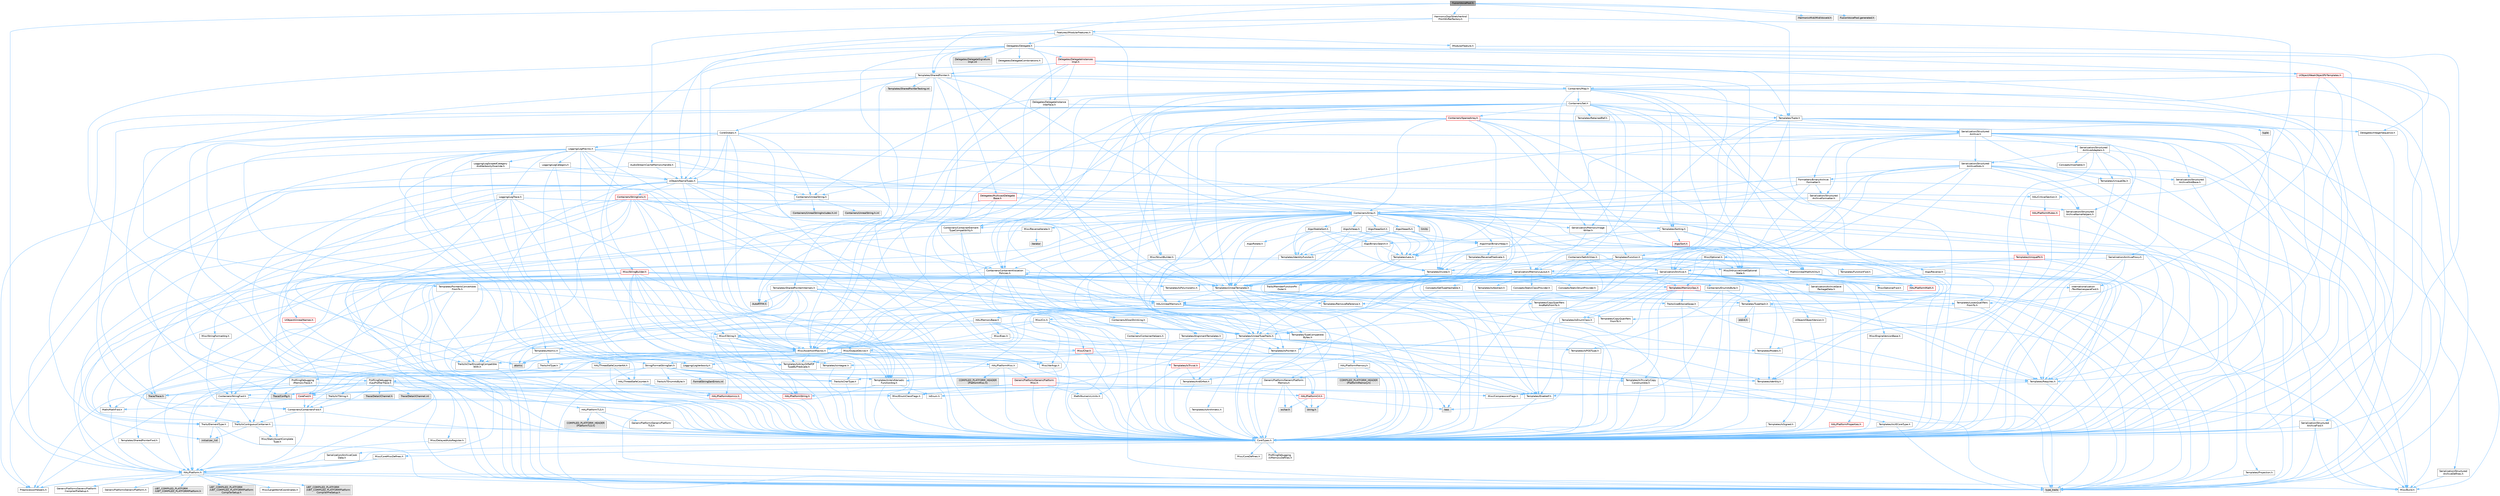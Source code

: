 digraph "FusionVoicePool.h"
{
 // INTERACTIVE_SVG=YES
 // LATEX_PDF_SIZE
  bgcolor="transparent";
  edge [fontname=Helvetica,fontsize=10,labelfontname=Helvetica,labelfontsize=10];
  node [fontname=Helvetica,fontsize=10,shape=box,height=0.2,width=0.4];
  Node1 [id="Node000001",label="FusionVoicePool.h",height=0.2,width=0.4,color="gray40", fillcolor="grey60", style="filled", fontcolor="black",tooltip=" "];
  Node1 -> Node2 [id="edge1_Node000001_Node000002",color="steelblue1",style="solid",tooltip=" "];
  Node2 [id="Node000002",label="HAL/Platform.h",height=0.2,width=0.4,color="grey40", fillcolor="white", style="filled",URL="$d9/dd0/Platform_8h.html",tooltip=" "];
  Node2 -> Node3 [id="edge2_Node000002_Node000003",color="steelblue1",style="solid",tooltip=" "];
  Node3 [id="Node000003",label="Misc/Build.h",height=0.2,width=0.4,color="grey40", fillcolor="white", style="filled",URL="$d3/dbb/Build_8h.html",tooltip=" "];
  Node2 -> Node4 [id="edge3_Node000002_Node000004",color="steelblue1",style="solid",tooltip=" "];
  Node4 [id="Node000004",label="Misc/LargeWorldCoordinates.h",height=0.2,width=0.4,color="grey40", fillcolor="white", style="filled",URL="$d2/dcb/LargeWorldCoordinates_8h.html",tooltip=" "];
  Node2 -> Node5 [id="edge4_Node000002_Node000005",color="steelblue1",style="solid",tooltip=" "];
  Node5 [id="Node000005",label="type_traits",height=0.2,width=0.4,color="grey60", fillcolor="#E0E0E0", style="filled",tooltip=" "];
  Node2 -> Node6 [id="edge5_Node000002_Node000006",color="steelblue1",style="solid",tooltip=" "];
  Node6 [id="Node000006",label="PreprocessorHelpers.h",height=0.2,width=0.4,color="grey40", fillcolor="white", style="filled",URL="$db/ddb/PreprocessorHelpers_8h.html",tooltip=" "];
  Node2 -> Node7 [id="edge6_Node000002_Node000007",color="steelblue1",style="solid",tooltip=" "];
  Node7 [id="Node000007",label="UBT_COMPILED_PLATFORM\l/UBT_COMPILED_PLATFORMPlatform\lCompilerPreSetup.h",height=0.2,width=0.4,color="grey60", fillcolor="#E0E0E0", style="filled",tooltip=" "];
  Node2 -> Node8 [id="edge7_Node000002_Node000008",color="steelblue1",style="solid",tooltip=" "];
  Node8 [id="Node000008",label="GenericPlatform/GenericPlatform\lCompilerPreSetup.h",height=0.2,width=0.4,color="grey40", fillcolor="white", style="filled",URL="$d9/dc8/GenericPlatformCompilerPreSetup_8h.html",tooltip=" "];
  Node2 -> Node9 [id="edge8_Node000002_Node000009",color="steelblue1",style="solid",tooltip=" "];
  Node9 [id="Node000009",label="GenericPlatform/GenericPlatform.h",height=0.2,width=0.4,color="grey40", fillcolor="white", style="filled",URL="$d6/d84/GenericPlatform_8h.html",tooltip=" "];
  Node2 -> Node10 [id="edge9_Node000002_Node000010",color="steelblue1",style="solid",tooltip=" "];
  Node10 [id="Node000010",label="UBT_COMPILED_PLATFORM\l/UBT_COMPILED_PLATFORMPlatform.h",height=0.2,width=0.4,color="grey60", fillcolor="#E0E0E0", style="filled",tooltip=" "];
  Node2 -> Node11 [id="edge10_Node000002_Node000011",color="steelblue1",style="solid",tooltip=" "];
  Node11 [id="Node000011",label="UBT_COMPILED_PLATFORM\l/UBT_COMPILED_PLATFORMPlatform\lCompilerSetup.h",height=0.2,width=0.4,color="grey60", fillcolor="#E0E0E0", style="filled",tooltip=" "];
  Node1 -> Node12 [id="edge11_Node000001_Node000012",color="steelblue1",style="solid",tooltip=" "];
  Node12 [id="Node000012",label="Templates/SharedPointer.h",height=0.2,width=0.4,color="grey40", fillcolor="white", style="filled",URL="$d2/d17/SharedPointer_8h.html",tooltip=" "];
  Node12 -> Node13 [id="edge12_Node000012_Node000013",color="steelblue1",style="solid",tooltip=" "];
  Node13 [id="Node000013",label="CoreTypes.h",height=0.2,width=0.4,color="grey40", fillcolor="white", style="filled",URL="$dc/dec/CoreTypes_8h.html",tooltip=" "];
  Node13 -> Node2 [id="edge13_Node000013_Node000002",color="steelblue1",style="solid",tooltip=" "];
  Node13 -> Node14 [id="edge14_Node000013_Node000014",color="steelblue1",style="solid",tooltip=" "];
  Node14 [id="Node000014",label="ProfilingDebugging\l/UMemoryDefines.h",height=0.2,width=0.4,color="grey40", fillcolor="white", style="filled",URL="$d2/da2/UMemoryDefines_8h.html",tooltip=" "];
  Node13 -> Node15 [id="edge15_Node000013_Node000015",color="steelblue1",style="solid",tooltip=" "];
  Node15 [id="Node000015",label="Misc/CoreMiscDefines.h",height=0.2,width=0.4,color="grey40", fillcolor="white", style="filled",URL="$da/d38/CoreMiscDefines_8h.html",tooltip=" "];
  Node15 -> Node2 [id="edge16_Node000015_Node000002",color="steelblue1",style="solid",tooltip=" "];
  Node15 -> Node6 [id="edge17_Node000015_Node000006",color="steelblue1",style="solid",tooltip=" "];
  Node13 -> Node16 [id="edge18_Node000013_Node000016",color="steelblue1",style="solid",tooltip=" "];
  Node16 [id="Node000016",label="Misc/CoreDefines.h",height=0.2,width=0.4,color="grey40", fillcolor="white", style="filled",URL="$d3/dd2/CoreDefines_8h.html",tooltip=" "];
  Node12 -> Node17 [id="edge19_Node000012_Node000017",color="steelblue1",style="solid",tooltip=" "];
  Node17 [id="Node000017",label="Misc/IntrusiveUnsetOptional\lState.h",height=0.2,width=0.4,color="grey40", fillcolor="white", style="filled",URL="$d2/d0a/IntrusiveUnsetOptionalState_8h.html",tooltip=" "];
  Node17 -> Node18 [id="edge20_Node000017_Node000018",color="steelblue1",style="solid",tooltip=" "];
  Node18 [id="Node000018",label="Misc/OptionalFwd.h",height=0.2,width=0.4,color="grey40", fillcolor="white", style="filled",URL="$dc/d50/OptionalFwd_8h.html",tooltip=" "];
  Node12 -> Node19 [id="edge21_Node000012_Node000019",color="steelblue1",style="solid",tooltip=" "];
  Node19 [id="Node000019",label="Templates/PointerIsConvertible\lFromTo.h",height=0.2,width=0.4,color="grey40", fillcolor="white", style="filled",URL="$d6/d65/PointerIsConvertibleFromTo_8h.html",tooltip=" "];
  Node19 -> Node13 [id="edge22_Node000019_Node000013",color="steelblue1",style="solid",tooltip=" "];
  Node19 -> Node20 [id="edge23_Node000019_Node000020",color="steelblue1",style="solid",tooltip=" "];
  Node20 [id="Node000020",label="Misc/StaticAssertComplete\lType.h",height=0.2,width=0.4,color="grey40", fillcolor="white", style="filled",URL="$d5/d4e/StaticAssertCompleteType_8h.html",tooltip=" "];
  Node19 -> Node21 [id="edge24_Node000019_Node000021",color="steelblue1",style="solid",tooltip=" "];
  Node21 [id="Node000021",label="Templates/LosesQualifiers\lFromTo.h",height=0.2,width=0.4,color="grey40", fillcolor="white", style="filled",URL="$d2/db3/LosesQualifiersFromTo_8h.html",tooltip=" "];
  Node21 -> Node22 [id="edge25_Node000021_Node000022",color="steelblue1",style="solid",tooltip=" "];
  Node22 [id="Node000022",label="Templates/CopyQualifiers\lFromTo.h",height=0.2,width=0.4,color="grey40", fillcolor="white", style="filled",URL="$d5/db4/CopyQualifiersFromTo_8h.html",tooltip=" "];
  Node21 -> Node5 [id="edge26_Node000021_Node000005",color="steelblue1",style="solid",tooltip=" "];
  Node19 -> Node5 [id="edge27_Node000019_Node000005",color="steelblue1",style="solid",tooltip=" "];
  Node12 -> Node23 [id="edge28_Node000012_Node000023",color="steelblue1",style="solid",tooltip=" "];
  Node23 [id="Node000023",label="Misc/AssertionMacros.h",height=0.2,width=0.4,color="grey40", fillcolor="white", style="filled",URL="$d0/dfa/AssertionMacros_8h.html",tooltip=" "];
  Node23 -> Node13 [id="edge29_Node000023_Node000013",color="steelblue1",style="solid",tooltip=" "];
  Node23 -> Node2 [id="edge30_Node000023_Node000002",color="steelblue1",style="solid",tooltip=" "];
  Node23 -> Node24 [id="edge31_Node000023_Node000024",color="steelblue1",style="solid",tooltip=" "];
  Node24 [id="Node000024",label="HAL/PlatformMisc.h",height=0.2,width=0.4,color="grey40", fillcolor="white", style="filled",URL="$d0/df5/PlatformMisc_8h.html",tooltip=" "];
  Node24 -> Node13 [id="edge32_Node000024_Node000013",color="steelblue1",style="solid",tooltip=" "];
  Node24 -> Node25 [id="edge33_Node000024_Node000025",color="steelblue1",style="solid",tooltip=" "];
  Node25 [id="Node000025",label="GenericPlatform/GenericPlatform\lMisc.h",height=0.2,width=0.4,color="red", fillcolor="#FFF0F0", style="filled",URL="$db/d9a/GenericPlatformMisc_8h.html",tooltip=" "];
  Node25 -> Node26 [id="edge34_Node000025_Node000026",color="steelblue1",style="solid",tooltip=" "];
  Node26 [id="Node000026",label="Containers/StringFwd.h",height=0.2,width=0.4,color="grey40", fillcolor="white", style="filled",URL="$df/d37/StringFwd_8h.html",tooltip=" "];
  Node26 -> Node13 [id="edge35_Node000026_Node000013",color="steelblue1",style="solid",tooltip=" "];
  Node26 -> Node27 [id="edge36_Node000026_Node000027",color="steelblue1",style="solid",tooltip=" "];
  Node27 [id="Node000027",label="Traits/ElementType.h",height=0.2,width=0.4,color="grey40", fillcolor="white", style="filled",URL="$d5/d4f/ElementType_8h.html",tooltip=" "];
  Node27 -> Node2 [id="edge37_Node000027_Node000002",color="steelblue1",style="solid",tooltip=" "];
  Node27 -> Node28 [id="edge38_Node000027_Node000028",color="steelblue1",style="solid",tooltip=" "];
  Node28 [id="Node000028",label="initializer_list",height=0.2,width=0.4,color="grey60", fillcolor="#E0E0E0", style="filled",tooltip=" "];
  Node27 -> Node5 [id="edge39_Node000027_Node000005",color="steelblue1",style="solid",tooltip=" "];
  Node26 -> Node29 [id="edge40_Node000026_Node000029",color="steelblue1",style="solid",tooltip=" "];
  Node29 [id="Node000029",label="Traits/IsContiguousContainer.h",height=0.2,width=0.4,color="grey40", fillcolor="white", style="filled",URL="$d5/d3c/IsContiguousContainer_8h.html",tooltip=" "];
  Node29 -> Node13 [id="edge41_Node000029_Node000013",color="steelblue1",style="solid",tooltip=" "];
  Node29 -> Node20 [id="edge42_Node000029_Node000020",color="steelblue1",style="solid",tooltip=" "];
  Node29 -> Node28 [id="edge43_Node000029_Node000028",color="steelblue1",style="solid",tooltip=" "];
  Node25 -> Node30 [id="edge44_Node000025_Node000030",color="steelblue1",style="solid",tooltip=" "];
  Node30 [id="Node000030",label="CoreFwd.h",height=0.2,width=0.4,color="red", fillcolor="#FFF0F0", style="filled",URL="$d1/d1e/CoreFwd_8h.html",tooltip=" "];
  Node30 -> Node13 [id="edge45_Node000030_Node000013",color="steelblue1",style="solid",tooltip=" "];
  Node30 -> Node31 [id="edge46_Node000030_Node000031",color="steelblue1",style="solid",tooltip=" "];
  Node31 [id="Node000031",label="Containers/ContainersFwd.h",height=0.2,width=0.4,color="grey40", fillcolor="white", style="filled",URL="$d4/d0a/ContainersFwd_8h.html",tooltip=" "];
  Node31 -> Node2 [id="edge47_Node000031_Node000002",color="steelblue1",style="solid",tooltip=" "];
  Node31 -> Node13 [id="edge48_Node000031_Node000013",color="steelblue1",style="solid",tooltip=" "];
  Node31 -> Node29 [id="edge49_Node000031_Node000029",color="steelblue1",style="solid",tooltip=" "];
  Node30 -> Node32 [id="edge50_Node000030_Node000032",color="steelblue1",style="solid",tooltip=" "];
  Node32 [id="Node000032",label="Math/MathFwd.h",height=0.2,width=0.4,color="grey40", fillcolor="white", style="filled",URL="$d2/d10/MathFwd_8h.html",tooltip=" "];
  Node32 -> Node2 [id="edge51_Node000032_Node000002",color="steelblue1",style="solid",tooltip=" "];
  Node25 -> Node13 [id="edge52_Node000025_Node000013",color="steelblue1",style="solid",tooltip=" "];
  Node25 -> Node35 [id="edge53_Node000025_Node000035",color="steelblue1",style="solid",tooltip=" "];
  Node35 [id="Node000035",label="HAL/PlatformCrt.h",height=0.2,width=0.4,color="red", fillcolor="#FFF0F0", style="filled",URL="$d8/d75/PlatformCrt_8h.html",tooltip=" "];
  Node35 -> Node36 [id="edge54_Node000035_Node000036",color="steelblue1",style="solid",tooltip=" "];
  Node36 [id="Node000036",label="new",height=0.2,width=0.4,color="grey60", fillcolor="#E0E0E0", style="filled",tooltip=" "];
  Node35 -> Node37 [id="edge55_Node000035_Node000037",color="steelblue1",style="solid",tooltip=" "];
  Node37 [id="Node000037",label="wchar.h",height=0.2,width=0.4,color="grey60", fillcolor="#E0E0E0", style="filled",tooltip=" "];
  Node35 -> Node44 [id="edge56_Node000035_Node000044",color="steelblue1",style="solid",tooltip=" "];
  Node44 [id="Node000044",label="string.h",height=0.2,width=0.4,color="grey60", fillcolor="#E0E0E0", style="filled",tooltip=" "];
  Node25 -> Node45 [id="edge57_Node000025_Node000045",color="steelblue1",style="solid",tooltip=" "];
  Node45 [id="Node000045",label="Math/NumericLimits.h",height=0.2,width=0.4,color="grey40", fillcolor="white", style="filled",URL="$df/d1b/NumericLimits_8h.html",tooltip=" "];
  Node45 -> Node13 [id="edge58_Node000045_Node000013",color="steelblue1",style="solid",tooltip=" "];
  Node25 -> Node46 [id="edge59_Node000025_Node000046",color="steelblue1",style="solid",tooltip=" "];
  Node46 [id="Node000046",label="Misc/CompressionFlags.h",height=0.2,width=0.4,color="grey40", fillcolor="white", style="filled",URL="$d9/d76/CompressionFlags_8h.html",tooltip=" "];
  Node25 -> Node47 [id="edge60_Node000025_Node000047",color="steelblue1",style="solid",tooltip=" "];
  Node47 [id="Node000047",label="Misc/EnumClassFlags.h",height=0.2,width=0.4,color="grey40", fillcolor="white", style="filled",URL="$d8/de7/EnumClassFlags_8h.html",tooltip=" "];
  Node24 -> Node50 [id="edge61_Node000024_Node000050",color="steelblue1",style="solid",tooltip=" "];
  Node50 [id="Node000050",label="COMPILED_PLATFORM_HEADER\l(PlatformMisc.h)",height=0.2,width=0.4,color="grey60", fillcolor="#E0E0E0", style="filled",tooltip=" "];
  Node24 -> Node51 [id="edge62_Node000024_Node000051",color="steelblue1",style="solid",tooltip=" "];
  Node51 [id="Node000051",label="ProfilingDebugging\l/CpuProfilerTrace.h",height=0.2,width=0.4,color="grey40", fillcolor="white", style="filled",URL="$da/dcb/CpuProfilerTrace_8h.html",tooltip=" "];
  Node51 -> Node13 [id="edge63_Node000051_Node000013",color="steelblue1",style="solid",tooltip=" "];
  Node51 -> Node31 [id="edge64_Node000051_Node000031",color="steelblue1",style="solid",tooltip=" "];
  Node51 -> Node52 [id="edge65_Node000051_Node000052",color="steelblue1",style="solid",tooltip=" "];
  Node52 [id="Node000052",label="HAL/PlatformAtomics.h",height=0.2,width=0.4,color="red", fillcolor="#FFF0F0", style="filled",URL="$d3/d36/PlatformAtomics_8h.html",tooltip=" "];
  Node52 -> Node13 [id="edge66_Node000052_Node000013",color="steelblue1",style="solid",tooltip=" "];
  Node51 -> Node6 [id="edge67_Node000051_Node000006",color="steelblue1",style="solid",tooltip=" "];
  Node51 -> Node3 [id="edge68_Node000051_Node000003",color="steelblue1",style="solid",tooltip=" "];
  Node51 -> Node55 [id="edge69_Node000051_Node000055",color="steelblue1",style="solid",tooltip=" "];
  Node55 [id="Node000055",label="Trace/Config.h",height=0.2,width=0.4,color="grey60", fillcolor="#E0E0E0", style="filled",tooltip=" "];
  Node51 -> Node56 [id="edge70_Node000051_Node000056",color="steelblue1",style="solid",tooltip=" "];
  Node56 [id="Node000056",label="Trace/Detail/Channel.h",height=0.2,width=0.4,color="grey60", fillcolor="#E0E0E0", style="filled",tooltip=" "];
  Node51 -> Node57 [id="edge71_Node000051_Node000057",color="steelblue1",style="solid",tooltip=" "];
  Node57 [id="Node000057",label="Trace/Detail/Channel.inl",height=0.2,width=0.4,color="grey60", fillcolor="#E0E0E0", style="filled",tooltip=" "];
  Node51 -> Node58 [id="edge72_Node000051_Node000058",color="steelblue1",style="solid",tooltip=" "];
  Node58 [id="Node000058",label="Trace/Trace.h",height=0.2,width=0.4,color="grey60", fillcolor="#E0E0E0", style="filled",tooltip=" "];
  Node23 -> Node6 [id="edge73_Node000023_Node000006",color="steelblue1",style="solid",tooltip=" "];
  Node23 -> Node59 [id="edge74_Node000023_Node000059",color="steelblue1",style="solid",tooltip=" "];
  Node59 [id="Node000059",label="Templates/EnableIf.h",height=0.2,width=0.4,color="grey40", fillcolor="white", style="filled",URL="$d7/d60/EnableIf_8h.html",tooltip=" "];
  Node59 -> Node13 [id="edge75_Node000059_Node000013",color="steelblue1",style="solid",tooltip=" "];
  Node23 -> Node60 [id="edge76_Node000023_Node000060",color="steelblue1",style="solid",tooltip=" "];
  Node60 [id="Node000060",label="Templates/IsArrayOrRefOf\lTypeByPredicate.h",height=0.2,width=0.4,color="grey40", fillcolor="white", style="filled",URL="$d6/da1/IsArrayOrRefOfTypeByPredicate_8h.html",tooltip=" "];
  Node60 -> Node13 [id="edge77_Node000060_Node000013",color="steelblue1",style="solid",tooltip=" "];
  Node23 -> Node61 [id="edge78_Node000023_Node000061",color="steelblue1",style="solid",tooltip=" "];
  Node61 [id="Node000061",label="Templates/IsValidVariadic\lFunctionArg.h",height=0.2,width=0.4,color="grey40", fillcolor="white", style="filled",URL="$d0/dc8/IsValidVariadicFunctionArg_8h.html",tooltip=" "];
  Node61 -> Node13 [id="edge79_Node000061_Node000013",color="steelblue1",style="solid",tooltip=" "];
  Node61 -> Node62 [id="edge80_Node000061_Node000062",color="steelblue1",style="solid",tooltip=" "];
  Node62 [id="Node000062",label="IsEnum.h",height=0.2,width=0.4,color="grey40", fillcolor="white", style="filled",URL="$d4/de5/IsEnum_8h.html",tooltip=" "];
  Node61 -> Node5 [id="edge81_Node000061_Node000005",color="steelblue1",style="solid",tooltip=" "];
  Node23 -> Node63 [id="edge82_Node000023_Node000063",color="steelblue1",style="solid",tooltip=" "];
  Node63 [id="Node000063",label="Traits/IsCharEncodingCompatible\lWith.h",height=0.2,width=0.4,color="grey40", fillcolor="white", style="filled",URL="$df/dd1/IsCharEncodingCompatibleWith_8h.html",tooltip=" "];
  Node63 -> Node5 [id="edge83_Node000063_Node000005",color="steelblue1",style="solid",tooltip=" "];
  Node63 -> Node64 [id="edge84_Node000063_Node000064",color="steelblue1",style="solid",tooltip=" "];
  Node64 [id="Node000064",label="Traits/IsCharType.h",height=0.2,width=0.4,color="grey40", fillcolor="white", style="filled",URL="$db/d51/IsCharType_8h.html",tooltip=" "];
  Node64 -> Node13 [id="edge85_Node000064_Node000013",color="steelblue1",style="solid",tooltip=" "];
  Node23 -> Node65 [id="edge86_Node000023_Node000065",color="steelblue1",style="solid",tooltip=" "];
  Node65 [id="Node000065",label="Misc/VarArgs.h",height=0.2,width=0.4,color="grey40", fillcolor="white", style="filled",URL="$d5/d6f/VarArgs_8h.html",tooltip=" "];
  Node65 -> Node13 [id="edge87_Node000065_Node000013",color="steelblue1",style="solid",tooltip=" "];
  Node23 -> Node66 [id="edge88_Node000023_Node000066",color="steelblue1",style="solid",tooltip=" "];
  Node66 [id="Node000066",label="String/FormatStringSan.h",height=0.2,width=0.4,color="grey40", fillcolor="white", style="filled",URL="$d3/d8b/FormatStringSan_8h.html",tooltip=" "];
  Node66 -> Node5 [id="edge89_Node000066_Node000005",color="steelblue1",style="solid",tooltip=" "];
  Node66 -> Node13 [id="edge90_Node000066_Node000013",color="steelblue1",style="solid",tooltip=" "];
  Node66 -> Node67 [id="edge91_Node000066_Node000067",color="steelblue1",style="solid",tooltip=" "];
  Node67 [id="Node000067",label="Templates/Requires.h",height=0.2,width=0.4,color="grey40", fillcolor="white", style="filled",URL="$dc/d96/Requires_8h.html",tooltip=" "];
  Node67 -> Node59 [id="edge92_Node000067_Node000059",color="steelblue1",style="solid",tooltip=" "];
  Node67 -> Node5 [id="edge93_Node000067_Node000005",color="steelblue1",style="solid",tooltip=" "];
  Node66 -> Node68 [id="edge94_Node000066_Node000068",color="steelblue1",style="solid",tooltip=" "];
  Node68 [id="Node000068",label="Templates/Identity.h",height=0.2,width=0.4,color="grey40", fillcolor="white", style="filled",URL="$d0/dd5/Identity_8h.html",tooltip=" "];
  Node66 -> Node61 [id="edge95_Node000066_Node000061",color="steelblue1",style="solid",tooltip=" "];
  Node66 -> Node64 [id="edge96_Node000066_Node000064",color="steelblue1",style="solid",tooltip=" "];
  Node66 -> Node69 [id="edge97_Node000066_Node000069",color="steelblue1",style="solid",tooltip=" "];
  Node69 [id="Node000069",label="Traits/IsTEnumAsByte.h",height=0.2,width=0.4,color="grey40", fillcolor="white", style="filled",URL="$d1/de6/IsTEnumAsByte_8h.html",tooltip=" "];
  Node66 -> Node70 [id="edge98_Node000066_Node000070",color="steelblue1",style="solid",tooltip=" "];
  Node70 [id="Node000070",label="Traits/IsTString.h",height=0.2,width=0.4,color="grey40", fillcolor="white", style="filled",URL="$d0/df8/IsTString_8h.html",tooltip=" "];
  Node70 -> Node31 [id="edge99_Node000070_Node000031",color="steelblue1",style="solid",tooltip=" "];
  Node66 -> Node31 [id="edge100_Node000066_Node000031",color="steelblue1",style="solid",tooltip=" "];
  Node66 -> Node71 [id="edge101_Node000066_Node000071",color="steelblue1",style="solid",tooltip=" "];
  Node71 [id="Node000071",label="FormatStringSanErrors.inl",height=0.2,width=0.4,color="grey60", fillcolor="#E0E0E0", style="filled",tooltip=" "];
  Node23 -> Node72 [id="edge102_Node000023_Node000072",color="steelblue1",style="solid",tooltip=" "];
  Node72 [id="Node000072",label="atomic",height=0.2,width=0.4,color="grey60", fillcolor="#E0E0E0", style="filled",tooltip=" "];
  Node12 -> Node73 [id="edge103_Node000012_Node000073",color="steelblue1",style="solid",tooltip=" "];
  Node73 [id="Node000073",label="HAL/UnrealMemory.h",height=0.2,width=0.4,color="grey40", fillcolor="white", style="filled",URL="$d9/d96/UnrealMemory_8h.html",tooltip=" "];
  Node73 -> Node13 [id="edge104_Node000073_Node000013",color="steelblue1",style="solid",tooltip=" "];
  Node73 -> Node74 [id="edge105_Node000073_Node000074",color="steelblue1",style="solid",tooltip=" "];
  Node74 [id="Node000074",label="GenericPlatform/GenericPlatform\lMemory.h",height=0.2,width=0.4,color="grey40", fillcolor="white", style="filled",URL="$dd/d22/GenericPlatformMemory_8h.html",tooltip=" "];
  Node74 -> Node30 [id="edge106_Node000074_Node000030",color="steelblue1",style="solid",tooltip=" "];
  Node74 -> Node13 [id="edge107_Node000074_Node000013",color="steelblue1",style="solid",tooltip=" "];
  Node74 -> Node75 [id="edge108_Node000074_Node000075",color="steelblue1",style="solid",tooltip=" "];
  Node75 [id="Node000075",label="HAL/PlatformString.h",height=0.2,width=0.4,color="red", fillcolor="#FFF0F0", style="filled",URL="$db/db5/PlatformString_8h.html",tooltip=" "];
  Node75 -> Node13 [id="edge109_Node000075_Node000013",color="steelblue1",style="solid",tooltip=" "];
  Node74 -> Node44 [id="edge110_Node000074_Node000044",color="steelblue1",style="solid",tooltip=" "];
  Node74 -> Node37 [id="edge111_Node000074_Node000037",color="steelblue1",style="solid",tooltip=" "];
  Node73 -> Node77 [id="edge112_Node000073_Node000077",color="steelblue1",style="solid",tooltip=" "];
  Node77 [id="Node000077",label="HAL/MemoryBase.h",height=0.2,width=0.4,color="grey40", fillcolor="white", style="filled",URL="$d6/d9f/MemoryBase_8h.html",tooltip=" "];
  Node77 -> Node13 [id="edge113_Node000077_Node000013",color="steelblue1",style="solid",tooltip=" "];
  Node77 -> Node52 [id="edge114_Node000077_Node000052",color="steelblue1",style="solid",tooltip=" "];
  Node77 -> Node35 [id="edge115_Node000077_Node000035",color="steelblue1",style="solid",tooltip=" "];
  Node77 -> Node78 [id="edge116_Node000077_Node000078",color="steelblue1",style="solid",tooltip=" "];
  Node78 [id="Node000078",label="Misc/Exec.h",height=0.2,width=0.4,color="grey40", fillcolor="white", style="filled",URL="$de/ddb/Exec_8h.html",tooltip=" "];
  Node78 -> Node13 [id="edge117_Node000078_Node000013",color="steelblue1",style="solid",tooltip=" "];
  Node78 -> Node23 [id="edge118_Node000078_Node000023",color="steelblue1",style="solid",tooltip=" "];
  Node77 -> Node79 [id="edge119_Node000077_Node000079",color="steelblue1",style="solid",tooltip=" "];
  Node79 [id="Node000079",label="Misc/OutputDevice.h",height=0.2,width=0.4,color="grey40", fillcolor="white", style="filled",URL="$d7/d32/OutputDevice_8h.html",tooltip=" "];
  Node79 -> Node30 [id="edge120_Node000079_Node000030",color="steelblue1",style="solid",tooltip=" "];
  Node79 -> Node13 [id="edge121_Node000079_Node000013",color="steelblue1",style="solid",tooltip=" "];
  Node79 -> Node80 [id="edge122_Node000079_Node000080",color="steelblue1",style="solid",tooltip=" "];
  Node80 [id="Node000080",label="Logging/LogVerbosity.h",height=0.2,width=0.4,color="grey40", fillcolor="white", style="filled",URL="$d2/d8f/LogVerbosity_8h.html",tooltip=" "];
  Node80 -> Node13 [id="edge123_Node000080_Node000013",color="steelblue1",style="solid",tooltip=" "];
  Node79 -> Node65 [id="edge124_Node000079_Node000065",color="steelblue1",style="solid",tooltip=" "];
  Node79 -> Node60 [id="edge125_Node000079_Node000060",color="steelblue1",style="solid",tooltip=" "];
  Node79 -> Node61 [id="edge126_Node000079_Node000061",color="steelblue1",style="solid",tooltip=" "];
  Node79 -> Node63 [id="edge127_Node000079_Node000063",color="steelblue1",style="solid",tooltip=" "];
  Node77 -> Node81 [id="edge128_Node000077_Node000081",color="steelblue1",style="solid",tooltip=" "];
  Node81 [id="Node000081",label="Templates/Atomic.h",height=0.2,width=0.4,color="grey40", fillcolor="white", style="filled",URL="$d3/d91/Atomic_8h.html",tooltip=" "];
  Node81 -> Node82 [id="edge129_Node000081_Node000082",color="steelblue1",style="solid",tooltip=" "];
  Node82 [id="Node000082",label="HAL/ThreadSafeCounter.h",height=0.2,width=0.4,color="grey40", fillcolor="white", style="filled",URL="$dc/dc9/ThreadSafeCounter_8h.html",tooltip=" "];
  Node82 -> Node13 [id="edge130_Node000082_Node000013",color="steelblue1",style="solid",tooltip=" "];
  Node82 -> Node52 [id="edge131_Node000082_Node000052",color="steelblue1",style="solid",tooltip=" "];
  Node81 -> Node83 [id="edge132_Node000081_Node000083",color="steelblue1",style="solid",tooltip=" "];
  Node83 [id="Node000083",label="HAL/ThreadSafeCounter64.h",height=0.2,width=0.4,color="grey40", fillcolor="white", style="filled",URL="$d0/d12/ThreadSafeCounter64_8h.html",tooltip=" "];
  Node83 -> Node13 [id="edge133_Node000083_Node000013",color="steelblue1",style="solid",tooltip=" "];
  Node83 -> Node82 [id="edge134_Node000083_Node000082",color="steelblue1",style="solid",tooltip=" "];
  Node81 -> Node84 [id="edge135_Node000081_Node000084",color="steelblue1",style="solid",tooltip=" "];
  Node84 [id="Node000084",label="Templates/IsIntegral.h",height=0.2,width=0.4,color="grey40", fillcolor="white", style="filled",URL="$da/d64/IsIntegral_8h.html",tooltip=" "];
  Node84 -> Node13 [id="edge136_Node000084_Node000013",color="steelblue1",style="solid",tooltip=" "];
  Node81 -> Node85 [id="edge137_Node000081_Node000085",color="steelblue1",style="solid",tooltip=" "];
  Node85 [id="Node000085",label="Templates/IsTrivial.h",height=0.2,width=0.4,color="red", fillcolor="#FFF0F0", style="filled",URL="$da/d4c/IsTrivial_8h.html",tooltip=" "];
  Node85 -> Node86 [id="edge138_Node000085_Node000086",color="steelblue1",style="solid",tooltip=" "];
  Node86 [id="Node000086",label="Templates/AndOrNot.h",height=0.2,width=0.4,color="grey40", fillcolor="white", style="filled",URL="$db/d0a/AndOrNot_8h.html",tooltip=" "];
  Node86 -> Node13 [id="edge139_Node000086_Node000013",color="steelblue1",style="solid",tooltip=" "];
  Node85 -> Node87 [id="edge140_Node000085_Node000087",color="steelblue1",style="solid",tooltip=" "];
  Node87 [id="Node000087",label="Templates/IsTriviallyCopy\lConstructible.h",height=0.2,width=0.4,color="grey40", fillcolor="white", style="filled",URL="$d3/d78/IsTriviallyCopyConstructible_8h.html",tooltip=" "];
  Node87 -> Node13 [id="edge141_Node000087_Node000013",color="steelblue1",style="solid",tooltip=" "];
  Node87 -> Node5 [id="edge142_Node000087_Node000005",color="steelblue1",style="solid",tooltip=" "];
  Node85 -> Node5 [id="edge143_Node000085_Node000005",color="steelblue1",style="solid",tooltip=" "];
  Node81 -> Node89 [id="edge144_Node000081_Node000089",color="steelblue1",style="solid",tooltip=" "];
  Node89 [id="Node000089",label="Traits/IntType.h",height=0.2,width=0.4,color="grey40", fillcolor="white", style="filled",URL="$d7/deb/IntType_8h.html",tooltip=" "];
  Node89 -> Node2 [id="edge145_Node000089_Node000002",color="steelblue1",style="solid",tooltip=" "];
  Node81 -> Node72 [id="edge146_Node000081_Node000072",color="steelblue1",style="solid",tooltip=" "];
  Node73 -> Node90 [id="edge147_Node000073_Node000090",color="steelblue1",style="solid",tooltip=" "];
  Node90 [id="Node000090",label="HAL/PlatformMemory.h",height=0.2,width=0.4,color="grey40", fillcolor="white", style="filled",URL="$de/d68/PlatformMemory_8h.html",tooltip=" "];
  Node90 -> Node13 [id="edge148_Node000090_Node000013",color="steelblue1",style="solid",tooltip=" "];
  Node90 -> Node74 [id="edge149_Node000090_Node000074",color="steelblue1",style="solid",tooltip=" "];
  Node90 -> Node91 [id="edge150_Node000090_Node000091",color="steelblue1",style="solid",tooltip=" "];
  Node91 [id="Node000091",label="COMPILED_PLATFORM_HEADER\l(PlatformMemory.h)",height=0.2,width=0.4,color="grey60", fillcolor="#E0E0E0", style="filled",tooltip=" "];
  Node73 -> Node92 [id="edge151_Node000073_Node000092",color="steelblue1",style="solid",tooltip=" "];
  Node92 [id="Node000092",label="ProfilingDebugging\l/MemoryTrace.h",height=0.2,width=0.4,color="grey40", fillcolor="white", style="filled",URL="$da/dd7/MemoryTrace_8h.html",tooltip=" "];
  Node92 -> Node2 [id="edge152_Node000092_Node000002",color="steelblue1",style="solid",tooltip=" "];
  Node92 -> Node47 [id="edge153_Node000092_Node000047",color="steelblue1",style="solid",tooltip=" "];
  Node92 -> Node55 [id="edge154_Node000092_Node000055",color="steelblue1",style="solid",tooltip=" "];
  Node92 -> Node58 [id="edge155_Node000092_Node000058",color="steelblue1",style="solid",tooltip=" "];
  Node73 -> Node93 [id="edge156_Node000073_Node000093",color="steelblue1",style="solid",tooltip=" "];
  Node93 [id="Node000093",label="Templates/IsPointer.h",height=0.2,width=0.4,color="grey40", fillcolor="white", style="filled",URL="$d7/d05/IsPointer_8h.html",tooltip=" "];
  Node93 -> Node13 [id="edge157_Node000093_Node000013",color="steelblue1",style="solid",tooltip=" "];
  Node12 -> Node94 [id="edge158_Node000012_Node000094",color="steelblue1",style="solid",tooltip=" "];
  Node94 [id="Node000094",label="Containers/Array.h",height=0.2,width=0.4,color="grey40", fillcolor="white", style="filled",URL="$df/dd0/Array_8h.html",tooltip=" "];
  Node94 -> Node13 [id="edge159_Node000094_Node000013",color="steelblue1",style="solid",tooltip=" "];
  Node94 -> Node23 [id="edge160_Node000094_Node000023",color="steelblue1",style="solid",tooltip=" "];
  Node94 -> Node17 [id="edge161_Node000094_Node000017",color="steelblue1",style="solid",tooltip=" "];
  Node94 -> Node95 [id="edge162_Node000094_Node000095",color="steelblue1",style="solid",tooltip=" "];
  Node95 [id="Node000095",label="Misc/ReverseIterate.h",height=0.2,width=0.4,color="grey40", fillcolor="white", style="filled",URL="$db/de3/ReverseIterate_8h.html",tooltip=" "];
  Node95 -> Node2 [id="edge163_Node000095_Node000002",color="steelblue1",style="solid",tooltip=" "];
  Node95 -> Node96 [id="edge164_Node000095_Node000096",color="steelblue1",style="solid",tooltip=" "];
  Node96 [id="Node000096",label="iterator",height=0.2,width=0.4,color="grey60", fillcolor="#E0E0E0", style="filled",tooltip=" "];
  Node94 -> Node73 [id="edge165_Node000094_Node000073",color="steelblue1",style="solid",tooltip=" "];
  Node94 -> Node97 [id="edge166_Node000094_Node000097",color="steelblue1",style="solid",tooltip=" "];
  Node97 [id="Node000097",label="Templates/UnrealTypeTraits.h",height=0.2,width=0.4,color="grey40", fillcolor="white", style="filled",URL="$d2/d2d/UnrealTypeTraits_8h.html",tooltip=" "];
  Node97 -> Node13 [id="edge167_Node000097_Node000013",color="steelblue1",style="solid",tooltip=" "];
  Node97 -> Node93 [id="edge168_Node000097_Node000093",color="steelblue1",style="solid",tooltip=" "];
  Node97 -> Node23 [id="edge169_Node000097_Node000023",color="steelblue1",style="solid",tooltip=" "];
  Node97 -> Node86 [id="edge170_Node000097_Node000086",color="steelblue1",style="solid",tooltip=" "];
  Node97 -> Node59 [id="edge171_Node000097_Node000059",color="steelblue1",style="solid",tooltip=" "];
  Node97 -> Node98 [id="edge172_Node000097_Node000098",color="steelblue1",style="solid",tooltip=" "];
  Node98 [id="Node000098",label="Templates/IsArithmetic.h",height=0.2,width=0.4,color="grey40", fillcolor="white", style="filled",URL="$d2/d5d/IsArithmetic_8h.html",tooltip=" "];
  Node98 -> Node13 [id="edge173_Node000098_Node000013",color="steelblue1",style="solid",tooltip=" "];
  Node97 -> Node62 [id="edge174_Node000097_Node000062",color="steelblue1",style="solid",tooltip=" "];
  Node97 -> Node99 [id="edge175_Node000097_Node000099",color="steelblue1",style="solid",tooltip=" "];
  Node99 [id="Node000099",label="Templates/Models.h",height=0.2,width=0.4,color="grey40", fillcolor="white", style="filled",URL="$d3/d0c/Models_8h.html",tooltip=" "];
  Node99 -> Node68 [id="edge176_Node000099_Node000068",color="steelblue1",style="solid",tooltip=" "];
  Node97 -> Node100 [id="edge177_Node000097_Node000100",color="steelblue1",style="solid",tooltip=" "];
  Node100 [id="Node000100",label="Templates/IsPODType.h",height=0.2,width=0.4,color="grey40", fillcolor="white", style="filled",URL="$d7/db1/IsPODType_8h.html",tooltip=" "];
  Node100 -> Node13 [id="edge178_Node000100_Node000013",color="steelblue1",style="solid",tooltip=" "];
  Node97 -> Node101 [id="edge179_Node000097_Node000101",color="steelblue1",style="solid",tooltip=" "];
  Node101 [id="Node000101",label="Templates/IsUECoreType.h",height=0.2,width=0.4,color="grey40", fillcolor="white", style="filled",URL="$d1/db8/IsUECoreType_8h.html",tooltip=" "];
  Node101 -> Node13 [id="edge180_Node000101_Node000013",color="steelblue1",style="solid",tooltip=" "];
  Node101 -> Node5 [id="edge181_Node000101_Node000005",color="steelblue1",style="solid",tooltip=" "];
  Node97 -> Node87 [id="edge182_Node000097_Node000087",color="steelblue1",style="solid",tooltip=" "];
  Node94 -> Node102 [id="edge183_Node000094_Node000102",color="steelblue1",style="solid",tooltip=" "];
  Node102 [id="Node000102",label="Templates/UnrealTemplate.h",height=0.2,width=0.4,color="grey40", fillcolor="white", style="filled",URL="$d4/d24/UnrealTemplate_8h.html",tooltip=" "];
  Node102 -> Node13 [id="edge184_Node000102_Node000013",color="steelblue1",style="solid",tooltip=" "];
  Node102 -> Node93 [id="edge185_Node000102_Node000093",color="steelblue1",style="solid",tooltip=" "];
  Node102 -> Node73 [id="edge186_Node000102_Node000073",color="steelblue1",style="solid",tooltip=" "];
  Node102 -> Node103 [id="edge187_Node000102_Node000103",color="steelblue1",style="solid",tooltip=" "];
  Node103 [id="Node000103",label="Templates/CopyQualifiers\lAndRefsFromTo.h",height=0.2,width=0.4,color="grey40", fillcolor="white", style="filled",URL="$d3/db3/CopyQualifiersAndRefsFromTo_8h.html",tooltip=" "];
  Node103 -> Node22 [id="edge188_Node000103_Node000022",color="steelblue1",style="solid",tooltip=" "];
  Node102 -> Node97 [id="edge189_Node000102_Node000097",color="steelblue1",style="solid",tooltip=" "];
  Node102 -> Node104 [id="edge190_Node000102_Node000104",color="steelblue1",style="solid",tooltip=" "];
  Node104 [id="Node000104",label="Templates/RemoveReference.h",height=0.2,width=0.4,color="grey40", fillcolor="white", style="filled",URL="$da/dbe/RemoveReference_8h.html",tooltip=" "];
  Node104 -> Node13 [id="edge191_Node000104_Node000013",color="steelblue1",style="solid",tooltip=" "];
  Node102 -> Node67 [id="edge192_Node000102_Node000067",color="steelblue1",style="solid",tooltip=" "];
  Node102 -> Node105 [id="edge193_Node000102_Node000105",color="steelblue1",style="solid",tooltip=" "];
  Node105 [id="Node000105",label="Templates/TypeCompatible\lBytes.h",height=0.2,width=0.4,color="grey40", fillcolor="white", style="filled",URL="$df/d0a/TypeCompatibleBytes_8h.html",tooltip=" "];
  Node105 -> Node13 [id="edge194_Node000105_Node000013",color="steelblue1",style="solid",tooltip=" "];
  Node105 -> Node44 [id="edge195_Node000105_Node000044",color="steelblue1",style="solid",tooltip=" "];
  Node105 -> Node36 [id="edge196_Node000105_Node000036",color="steelblue1",style="solid",tooltip=" "];
  Node105 -> Node5 [id="edge197_Node000105_Node000005",color="steelblue1",style="solid",tooltip=" "];
  Node102 -> Node68 [id="edge198_Node000102_Node000068",color="steelblue1",style="solid",tooltip=" "];
  Node102 -> Node29 [id="edge199_Node000102_Node000029",color="steelblue1",style="solid",tooltip=" "];
  Node102 -> Node106 [id="edge200_Node000102_Node000106",color="steelblue1",style="solid",tooltip=" "];
  Node106 [id="Node000106",label="Traits/UseBitwiseSwap.h",height=0.2,width=0.4,color="grey40", fillcolor="white", style="filled",URL="$db/df3/UseBitwiseSwap_8h.html",tooltip=" "];
  Node106 -> Node13 [id="edge201_Node000106_Node000013",color="steelblue1",style="solid",tooltip=" "];
  Node106 -> Node5 [id="edge202_Node000106_Node000005",color="steelblue1",style="solid",tooltip=" "];
  Node102 -> Node5 [id="edge203_Node000102_Node000005",color="steelblue1",style="solid",tooltip=" "];
  Node94 -> Node107 [id="edge204_Node000094_Node000107",color="steelblue1",style="solid",tooltip=" "];
  Node107 [id="Node000107",label="Containers/AllowShrinking.h",height=0.2,width=0.4,color="grey40", fillcolor="white", style="filled",URL="$d7/d1a/AllowShrinking_8h.html",tooltip=" "];
  Node107 -> Node13 [id="edge205_Node000107_Node000013",color="steelblue1",style="solid",tooltip=" "];
  Node94 -> Node108 [id="edge206_Node000094_Node000108",color="steelblue1",style="solid",tooltip=" "];
  Node108 [id="Node000108",label="Containers/ContainerAllocation\lPolicies.h",height=0.2,width=0.4,color="grey40", fillcolor="white", style="filled",URL="$d7/dff/ContainerAllocationPolicies_8h.html",tooltip=" "];
  Node108 -> Node13 [id="edge207_Node000108_Node000013",color="steelblue1",style="solid",tooltip=" "];
  Node108 -> Node109 [id="edge208_Node000108_Node000109",color="steelblue1",style="solid",tooltip=" "];
  Node109 [id="Node000109",label="Containers/ContainerHelpers.h",height=0.2,width=0.4,color="grey40", fillcolor="white", style="filled",URL="$d7/d33/ContainerHelpers_8h.html",tooltip=" "];
  Node109 -> Node13 [id="edge209_Node000109_Node000013",color="steelblue1",style="solid",tooltip=" "];
  Node108 -> Node108 [id="edge210_Node000108_Node000108",color="steelblue1",style="solid",tooltip=" "];
  Node108 -> Node110 [id="edge211_Node000108_Node000110",color="steelblue1",style="solid",tooltip=" "];
  Node110 [id="Node000110",label="HAL/PlatformMath.h",height=0.2,width=0.4,color="red", fillcolor="#FFF0F0", style="filled",URL="$dc/d53/PlatformMath_8h.html",tooltip=" "];
  Node110 -> Node13 [id="edge212_Node000110_Node000013",color="steelblue1",style="solid",tooltip=" "];
  Node108 -> Node73 [id="edge213_Node000108_Node000073",color="steelblue1",style="solid",tooltip=" "];
  Node108 -> Node45 [id="edge214_Node000108_Node000045",color="steelblue1",style="solid",tooltip=" "];
  Node108 -> Node23 [id="edge215_Node000108_Node000023",color="steelblue1",style="solid",tooltip=" "];
  Node108 -> Node118 [id="edge216_Node000108_Node000118",color="steelblue1",style="solid",tooltip=" "];
  Node118 [id="Node000118",label="Templates/IsPolymorphic.h",height=0.2,width=0.4,color="grey40", fillcolor="white", style="filled",URL="$dc/d20/IsPolymorphic_8h.html",tooltip=" "];
  Node108 -> Node119 [id="edge217_Node000108_Node000119",color="steelblue1",style="solid",tooltip=" "];
  Node119 [id="Node000119",label="Templates/MemoryOps.h",height=0.2,width=0.4,color="red", fillcolor="#FFF0F0", style="filled",URL="$db/dea/MemoryOps_8h.html",tooltip=" "];
  Node119 -> Node13 [id="edge218_Node000119_Node000013",color="steelblue1",style="solid",tooltip=" "];
  Node119 -> Node73 [id="edge219_Node000119_Node000073",color="steelblue1",style="solid",tooltip=" "];
  Node119 -> Node87 [id="edge220_Node000119_Node000087",color="steelblue1",style="solid",tooltip=" "];
  Node119 -> Node67 [id="edge221_Node000119_Node000067",color="steelblue1",style="solid",tooltip=" "];
  Node119 -> Node97 [id="edge222_Node000119_Node000097",color="steelblue1",style="solid",tooltip=" "];
  Node119 -> Node106 [id="edge223_Node000119_Node000106",color="steelblue1",style="solid",tooltip=" "];
  Node119 -> Node36 [id="edge224_Node000119_Node000036",color="steelblue1",style="solid",tooltip=" "];
  Node119 -> Node5 [id="edge225_Node000119_Node000005",color="steelblue1",style="solid",tooltip=" "];
  Node108 -> Node105 [id="edge226_Node000108_Node000105",color="steelblue1",style="solid",tooltip=" "];
  Node108 -> Node5 [id="edge227_Node000108_Node000005",color="steelblue1",style="solid",tooltip=" "];
  Node94 -> Node120 [id="edge228_Node000094_Node000120",color="steelblue1",style="solid",tooltip=" "];
  Node120 [id="Node000120",label="Containers/ContainerElement\lTypeCompatibility.h",height=0.2,width=0.4,color="grey40", fillcolor="white", style="filled",URL="$df/ddf/ContainerElementTypeCompatibility_8h.html",tooltip=" "];
  Node120 -> Node13 [id="edge229_Node000120_Node000013",color="steelblue1",style="solid",tooltip=" "];
  Node120 -> Node97 [id="edge230_Node000120_Node000097",color="steelblue1",style="solid",tooltip=" "];
  Node94 -> Node121 [id="edge231_Node000094_Node000121",color="steelblue1",style="solid",tooltip=" "];
  Node121 [id="Node000121",label="Serialization/Archive.h",height=0.2,width=0.4,color="grey40", fillcolor="white", style="filled",URL="$d7/d3b/Archive_8h.html",tooltip=" "];
  Node121 -> Node30 [id="edge232_Node000121_Node000030",color="steelblue1",style="solid",tooltip=" "];
  Node121 -> Node13 [id="edge233_Node000121_Node000013",color="steelblue1",style="solid",tooltip=" "];
  Node121 -> Node122 [id="edge234_Node000121_Node000122",color="steelblue1",style="solid",tooltip=" "];
  Node122 [id="Node000122",label="HAL/PlatformProperties.h",height=0.2,width=0.4,color="red", fillcolor="#FFF0F0", style="filled",URL="$d9/db0/PlatformProperties_8h.html",tooltip=" "];
  Node122 -> Node13 [id="edge235_Node000122_Node000013",color="steelblue1",style="solid",tooltip=" "];
  Node121 -> Node125 [id="edge236_Node000121_Node000125",color="steelblue1",style="solid",tooltip=" "];
  Node125 [id="Node000125",label="Internationalization\l/TextNamespaceFwd.h",height=0.2,width=0.4,color="grey40", fillcolor="white", style="filled",URL="$d8/d97/TextNamespaceFwd_8h.html",tooltip=" "];
  Node125 -> Node13 [id="edge237_Node000125_Node000013",color="steelblue1",style="solid",tooltip=" "];
  Node121 -> Node32 [id="edge238_Node000121_Node000032",color="steelblue1",style="solid",tooltip=" "];
  Node121 -> Node23 [id="edge239_Node000121_Node000023",color="steelblue1",style="solid",tooltip=" "];
  Node121 -> Node3 [id="edge240_Node000121_Node000003",color="steelblue1",style="solid",tooltip=" "];
  Node121 -> Node46 [id="edge241_Node000121_Node000046",color="steelblue1",style="solid",tooltip=" "];
  Node121 -> Node126 [id="edge242_Node000121_Node000126",color="steelblue1",style="solid",tooltip=" "];
  Node126 [id="Node000126",label="Misc/EngineVersionBase.h",height=0.2,width=0.4,color="grey40", fillcolor="white", style="filled",URL="$d5/d2b/EngineVersionBase_8h.html",tooltip=" "];
  Node126 -> Node13 [id="edge243_Node000126_Node000013",color="steelblue1",style="solid",tooltip=" "];
  Node121 -> Node65 [id="edge244_Node000121_Node000065",color="steelblue1",style="solid",tooltip=" "];
  Node121 -> Node127 [id="edge245_Node000121_Node000127",color="steelblue1",style="solid",tooltip=" "];
  Node127 [id="Node000127",label="Serialization/ArchiveCook\lData.h",height=0.2,width=0.4,color="grey40", fillcolor="white", style="filled",URL="$dc/db6/ArchiveCookData_8h.html",tooltip=" "];
  Node127 -> Node2 [id="edge246_Node000127_Node000002",color="steelblue1",style="solid",tooltip=" "];
  Node121 -> Node128 [id="edge247_Node000121_Node000128",color="steelblue1",style="solid",tooltip=" "];
  Node128 [id="Node000128",label="Serialization/ArchiveSave\lPackageData.h",height=0.2,width=0.4,color="grey40", fillcolor="white", style="filled",URL="$d1/d37/ArchiveSavePackageData_8h.html",tooltip=" "];
  Node121 -> Node59 [id="edge248_Node000121_Node000059",color="steelblue1",style="solid",tooltip=" "];
  Node121 -> Node60 [id="edge249_Node000121_Node000060",color="steelblue1",style="solid",tooltip=" "];
  Node121 -> Node129 [id="edge250_Node000121_Node000129",color="steelblue1",style="solid",tooltip=" "];
  Node129 [id="Node000129",label="Templates/IsEnumClass.h",height=0.2,width=0.4,color="grey40", fillcolor="white", style="filled",URL="$d7/d15/IsEnumClass_8h.html",tooltip=" "];
  Node129 -> Node13 [id="edge251_Node000129_Node000013",color="steelblue1",style="solid",tooltip=" "];
  Node129 -> Node86 [id="edge252_Node000129_Node000086",color="steelblue1",style="solid",tooltip=" "];
  Node121 -> Node115 [id="edge253_Node000121_Node000115",color="steelblue1",style="solid",tooltip=" "];
  Node115 [id="Node000115",label="Templates/IsSigned.h",height=0.2,width=0.4,color="grey40", fillcolor="white", style="filled",URL="$d8/dd8/IsSigned_8h.html",tooltip=" "];
  Node115 -> Node13 [id="edge254_Node000115_Node000013",color="steelblue1",style="solid",tooltip=" "];
  Node121 -> Node61 [id="edge255_Node000121_Node000061",color="steelblue1",style="solid",tooltip=" "];
  Node121 -> Node102 [id="edge256_Node000121_Node000102",color="steelblue1",style="solid",tooltip=" "];
  Node121 -> Node63 [id="edge257_Node000121_Node000063",color="steelblue1",style="solid",tooltip=" "];
  Node121 -> Node130 [id="edge258_Node000121_Node000130",color="steelblue1",style="solid",tooltip=" "];
  Node130 [id="Node000130",label="UObject/ObjectVersion.h",height=0.2,width=0.4,color="grey40", fillcolor="white", style="filled",URL="$da/d63/ObjectVersion_8h.html",tooltip=" "];
  Node130 -> Node13 [id="edge259_Node000130_Node000013",color="steelblue1",style="solid",tooltip=" "];
  Node94 -> Node131 [id="edge260_Node000094_Node000131",color="steelblue1",style="solid",tooltip=" "];
  Node131 [id="Node000131",label="Serialization/MemoryImage\lWriter.h",height=0.2,width=0.4,color="grey40", fillcolor="white", style="filled",URL="$d0/d08/MemoryImageWriter_8h.html",tooltip=" "];
  Node131 -> Node13 [id="edge261_Node000131_Node000013",color="steelblue1",style="solid",tooltip=" "];
  Node131 -> Node132 [id="edge262_Node000131_Node000132",color="steelblue1",style="solid",tooltip=" "];
  Node132 [id="Node000132",label="Serialization/MemoryLayout.h",height=0.2,width=0.4,color="grey40", fillcolor="white", style="filled",URL="$d7/d66/MemoryLayout_8h.html",tooltip=" "];
  Node132 -> Node133 [id="edge263_Node000132_Node000133",color="steelblue1",style="solid",tooltip=" "];
  Node133 [id="Node000133",label="Concepts/StaticClassProvider.h",height=0.2,width=0.4,color="grey40", fillcolor="white", style="filled",URL="$dd/d83/StaticClassProvider_8h.html",tooltip=" "];
  Node132 -> Node134 [id="edge264_Node000132_Node000134",color="steelblue1",style="solid",tooltip=" "];
  Node134 [id="Node000134",label="Concepts/StaticStructProvider.h",height=0.2,width=0.4,color="grey40", fillcolor="white", style="filled",URL="$d5/d77/StaticStructProvider_8h.html",tooltip=" "];
  Node132 -> Node135 [id="edge265_Node000132_Node000135",color="steelblue1",style="solid",tooltip=" "];
  Node135 [id="Node000135",label="Containers/EnumAsByte.h",height=0.2,width=0.4,color="grey40", fillcolor="white", style="filled",URL="$d6/d9a/EnumAsByte_8h.html",tooltip=" "];
  Node135 -> Node13 [id="edge266_Node000135_Node000013",color="steelblue1",style="solid",tooltip=" "];
  Node135 -> Node100 [id="edge267_Node000135_Node000100",color="steelblue1",style="solid",tooltip=" "];
  Node135 -> Node136 [id="edge268_Node000135_Node000136",color="steelblue1",style="solid",tooltip=" "];
  Node136 [id="Node000136",label="Templates/TypeHash.h",height=0.2,width=0.4,color="grey40", fillcolor="white", style="filled",URL="$d1/d62/TypeHash_8h.html",tooltip=" "];
  Node136 -> Node13 [id="edge269_Node000136_Node000013",color="steelblue1",style="solid",tooltip=" "];
  Node136 -> Node67 [id="edge270_Node000136_Node000067",color="steelblue1",style="solid",tooltip=" "];
  Node136 -> Node137 [id="edge271_Node000136_Node000137",color="steelblue1",style="solid",tooltip=" "];
  Node137 [id="Node000137",label="Misc/Crc.h",height=0.2,width=0.4,color="grey40", fillcolor="white", style="filled",URL="$d4/dd2/Crc_8h.html",tooltip=" "];
  Node137 -> Node13 [id="edge272_Node000137_Node000013",color="steelblue1",style="solid",tooltip=" "];
  Node137 -> Node75 [id="edge273_Node000137_Node000075",color="steelblue1",style="solid",tooltip=" "];
  Node137 -> Node23 [id="edge274_Node000137_Node000023",color="steelblue1",style="solid",tooltip=" "];
  Node137 -> Node138 [id="edge275_Node000137_Node000138",color="steelblue1",style="solid",tooltip=" "];
  Node138 [id="Node000138",label="Misc/CString.h",height=0.2,width=0.4,color="grey40", fillcolor="white", style="filled",URL="$d2/d49/CString_8h.html",tooltip=" "];
  Node138 -> Node13 [id="edge276_Node000138_Node000013",color="steelblue1",style="solid",tooltip=" "];
  Node138 -> Node35 [id="edge277_Node000138_Node000035",color="steelblue1",style="solid",tooltip=" "];
  Node138 -> Node75 [id="edge278_Node000138_Node000075",color="steelblue1",style="solid",tooltip=" "];
  Node138 -> Node23 [id="edge279_Node000138_Node000023",color="steelblue1",style="solid",tooltip=" "];
  Node138 -> Node139 [id="edge280_Node000138_Node000139",color="steelblue1",style="solid",tooltip=" "];
  Node139 [id="Node000139",label="Misc/Char.h",height=0.2,width=0.4,color="red", fillcolor="#FFF0F0", style="filled",URL="$d0/d58/Char_8h.html",tooltip=" "];
  Node139 -> Node13 [id="edge281_Node000139_Node000013",color="steelblue1",style="solid",tooltip=" "];
  Node139 -> Node89 [id="edge282_Node000139_Node000089",color="steelblue1",style="solid",tooltip=" "];
  Node139 -> Node5 [id="edge283_Node000139_Node000005",color="steelblue1",style="solid",tooltip=" "];
  Node138 -> Node65 [id="edge284_Node000138_Node000065",color="steelblue1",style="solid",tooltip=" "];
  Node138 -> Node60 [id="edge285_Node000138_Node000060",color="steelblue1",style="solid",tooltip=" "];
  Node138 -> Node61 [id="edge286_Node000138_Node000061",color="steelblue1",style="solid",tooltip=" "];
  Node138 -> Node63 [id="edge287_Node000138_Node000063",color="steelblue1",style="solid",tooltip=" "];
  Node137 -> Node139 [id="edge288_Node000137_Node000139",color="steelblue1",style="solid",tooltip=" "];
  Node137 -> Node97 [id="edge289_Node000137_Node000097",color="steelblue1",style="solid",tooltip=" "];
  Node137 -> Node64 [id="edge290_Node000137_Node000064",color="steelblue1",style="solid",tooltip=" "];
  Node136 -> Node142 [id="edge291_Node000136_Node000142",color="steelblue1",style="solid",tooltip=" "];
  Node142 [id="Node000142",label="stdint.h",height=0.2,width=0.4,color="grey60", fillcolor="#E0E0E0", style="filled",tooltip=" "];
  Node136 -> Node5 [id="edge292_Node000136_Node000005",color="steelblue1",style="solid",tooltip=" "];
  Node132 -> Node26 [id="edge293_Node000132_Node000026",color="steelblue1",style="solid",tooltip=" "];
  Node132 -> Node73 [id="edge294_Node000132_Node000073",color="steelblue1",style="solid",tooltip=" "];
  Node132 -> Node143 [id="edge295_Node000132_Node000143",color="steelblue1",style="solid",tooltip=" "];
  Node143 [id="Node000143",label="Misc/DelayedAutoRegister.h",height=0.2,width=0.4,color="grey40", fillcolor="white", style="filled",URL="$d1/dda/DelayedAutoRegister_8h.html",tooltip=" "];
  Node143 -> Node2 [id="edge296_Node000143_Node000002",color="steelblue1",style="solid",tooltip=" "];
  Node132 -> Node59 [id="edge297_Node000132_Node000059",color="steelblue1",style="solid",tooltip=" "];
  Node132 -> Node144 [id="edge298_Node000132_Node000144",color="steelblue1",style="solid",tooltip=" "];
  Node144 [id="Node000144",label="Templates/IsAbstract.h",height=0.2,width=0.4,color="grey40", fillcolor="white", style="filled",URL="$d8/db7/IsAbstract_8h.html",tooltip=" "];
  Node132 -> Node118 [id="edge299_Node000132_Node000118",color="steelblue1",style="solid",tooltip=" "];
  Node132 -> Node99 [id="edge300_Node000132_Node000099",color="steelblue1",style="solid",tooltip=" "];
  Node132 -> Node102 [id="edge301_Node000132_Node000102",color="steelblue1",style="solid",tooltip=" "];
  Node94 -> Node145 [id="edge302_Node000094_Node000145",color="steelblue1",style="solid",tooltip=" "];
  Node145 [id="Node000145",label="Algo/Heapify.h",height=0.2,width=0.4,color="grey40", fillcolor="white", style="filled",URL="$d0/d2a/Heapify_8h.html",tooltip=" "];
  Node145 -> Node146 [id="edge303_Node000145_Node000146",color="steelblue1",style="solid",tooltip=" "];
  Node146 [id="Node000146",label="Algo/Impl/BinaryHeap.h",height=0.2,width=0.4,color="grey40", fillcolor="white", style="filled",URL="$d7/da3/Algo_2Impl_2BinaryHeap_8h.html",tooltip=" "];
  Node146 -> Node147 [id="edge304_Node000146_Node000147",color="steelblue1",style="solid",tooltip=" "];
  Node147 [id="Node000147",label="Templates/Invoke.h",height=0.2,width=0.4,color="grey40", fillcolor="white", style="filled",URL="$d7/deb/Invoke_8h.html",tooltip=" "];
  Node147 -> Node13 [id="edge305_Node000147_Node000013",color="steelblue1",style="solid",tooltip=" "];
  Node147 -> Node148 [id="edge306_Node000147_Node000148",color="steelblue1",style="solid",tooltip=" "];
  Node148 [id="Node000148",label="Traits/MemberFunctionPtr\lOuter.h",height=0.2,width=0.4,color="grey40", fillcolor="white", style="filled",URL="$db/da7/MemberFunctionPtrOuter_8h.html",tooltip=" "];
  Node147 -> Node102 [id="edge307_Node000147_Node000102",color="steelblue1",style="solid",tooltip=" "];
  Node147 -> Node5 [id="edge308_Node000147_Node000005",color="steelblue1",style="solid",tooltip=" "];
  Node146 -> Node149 [id="edge309_Node000146_Node000149",color="steelblue1",style="solid",tooltip=" "];
  Node149 [id="Node000149",label="Templates/Projection.h",height=0.2,width=0.4,color="grey40", fillcolor="white", style="filled",URL="$d7/df0/Projection_8h.html",tooltip=" "];
  Node149 -> Node5 [id="edge310_Node000149_Node000005",color="steelblue1",style="solid",tooltip=" "];
  Node146 -> Node150 [id="edge311_Node000146_Node000150",color="steelblue1",style="solid",tooltip=" "];
  Node150 [id="Node000150",label="Templates/ReversePredicate.h",height=0.2,width=0.4,color="grey40", fillcolor="white", style="filled",URL="$d8/d28/ReversePredicate_8h.html",tooltip=" "];
  Node150 -> Node147 [id="edge312_Node000150_Node000147",color="steelblue1",style="solid",tooltip=" "];
  Node150 -> Node102 [id="edge313_Node000150_Node000102",color="steelblue1",style="solid",tooltip=" "];
  Node146 -> Node5 [id="edge314_Node000146_Node000005",color="steelblue1",style="solid",tooltip=" "];
  Node145 -> Node151 [id="edge315_Node000145_Node000151",color="steelblue1",style="solid",tooltip=" "];
  Node151 [id="Node000151",label="Templates/IdentityFunctor.h",height=0.2,width=0.4,color="grey40", fillcolor="white", style="filled",URL="$d7/d2e/IdentityFunctor_8h.html",tooltip=" "];
  Node151 -> Node2 [id="edge316_Node000151_Node000002",color="steelblue1",style="solid",tooltip=" "];
  Node145 -> Node147 [id="edge317_Node000145_Node000147",color="steelblue1",style="solid",tooltip=" "];
  Node145 -> Node152 [id="edge318_Node000145_Node000152",color="steelblue1",style="solid",tooltip=" "];
  Node152 [id="Node000152",label="Templates/Less.h",height=0.2,width=0.4,color="grey40", fillcolor="white", style="filled",URL="$de/dc8/Less_8h.html",tooltip=" "];
  Node152 -> Node13 [id="edge319_Node000152_Node000013",color="steelblue1",style="solid",tooltip=" "];
  Node152 -> Node102 [id="edge320_Node000152_Node000102",color="steelblue1",style="solid",tooltip=" "];
  Node145 -> Node102 [id="edge321_Node000145_Node000102",color="steelblue1",style="solid",tooltip=" "];
  Node94 -> Node153 [id="edge322_Node000094_Node000153",color="steelblue1",style="solid",tooltip=" "];
  Node153 [id="Node000153",label="Algo/HeapSort.h",height=0.2,width=0.4,color="grey40", fillcolor="white", style="filled",URL="$d3/d92/HeapSort_8h.html",tooltip=" "];
  Node153 -> Node146 [id="edge323_Node000153_Node000146",color="steelblue1",style="solid",tooltip=" "];
  Node153 -> Node151 [id="edge324_Node000153_Node000151",color="steelblue1",style="solid",tooltip=" "];
  Node153 -> Node152 [id="edge325_Node000153_Node000152",color="steelblue1",style="solid",tooltip=" "];
  Node153 -> Node102 [id="edge326_Node000153_Node000102",color="steelblue1",style="solid",tooltip=" "];
  Node94 -> Node154 [id="edge327_Node000094_Node000154",color="steelblue1",style="solid",tooltip=" "];
  Node154 [id="Node000154",label="Algo/IsHeap.h",height=0.2,width=0.4,color="grey40", fillcolor="white", style="filled",URL="$de/d32/IsHeap_8h.html",tooltip=" "];
  Node154 -> Node146 [id="edge328_Node000154_Node000146",color="steelblue1",style="solid",tooltip=" "];
  Node154 -> Node151 [id="edge329_Node000154_Node000151",color="steelblue1",style="solid",tooltip=" "];
  Node154 -> Node147 [id="edge330_Node000154_Node000147",color="steelblue1",style="solid",tooltip=" "];
  Node154 -> Node152 [id="edge331_Node000154_Node000152",color="steelblue1",style="solid",tooltip=" "];
  Node154 -> Node102 [id="edge332_Node000154_Node000102",color="steelblue1",style="solid",tooltip=" "];
  Node94 -> Node146 [id="edge333_Node000094_Node000146",color="steelblue1",style="solid",tooltip=" "];
  Node94 -> Node155 [id="edge334_Node000094_Node000155",color="steelblue1",style="solid",tooltip=" "];
  Node155 [id="Node000155",label="Algo/StableSort.h",height=0.2,width=0.4,color="grey40", fillcolor="white", style="filled",URL="$d7/d3c/StableSort_8h.html",tooltip=" "];
  Node155 -> Node156 [id="edge335_Node000155_Node000156",color="steelblue1",style="solid",tooltip=" "];
  Node156 [id="Node000156",label="Algo/BinarySearch.h",height=0.2,width=0.4,color="grey40", fillcolor="white", style="filled",URL="$db/db4/BinarySearch_8h.html",tooltip=" "];
  Node156 -> Node151 [id="edge336_Node000156_Node000151",color="steelblue1",style="solid",tooltip=" "];
  Node156 -> Node147 [id="edge337_Node000156_Node000147",color="steelblue1",style="solid",tooltip=" "];
  Node156 -> Node152 [id="edge338_Node000156_Node000152",color="steelblue1",style="solid",tooltip=" "];
  Node155 -> Node157 [id="edge339_Node000155_Node000157",color="steelblue1",style="solid",tooltip=" "];
  Node157 [id="Node000157",label="Algo/Rotate.h",height=0.2,width=0.4,color="grey40", fillcolor="white", style="filled",URL="$dd/da7/Rotate_8h.html",tooltip=" "];
  Node157 -> Node102 [id="edge340_Node000157_Node000102",color="steelblue1",style="solid",tooltip=" "];
  Node155 -> Node151 [id="edge341_Node000155_Node000151",color="steelblue1",style="solid",tooltip=" "];
  Node155 -> Node147 [id="edge342_Node000155_Node000147",color="steelblue1",style="solid",tooltip=" "];
  Node155 -> Node152 [id="edge343_Node000155_Node000152",color="steelblue1",style="solid",tooltip=" "];
  Node155 -> Node102 [id="edge344_Node000155_Node000102",color="steelblue1",style="solid",tooltip=" "];
  Node94 -> Node158 [id="edge345_Node000094_Node000158",color="steelblue1",style="solid",tooltip=" "];
  Node158 [id="Node000158",label="Concepts/GetTypeHashable.h",height=0.2,width=0.4,color="grey40", fillcolor="white", style="filled",URL="$d3/da2/GetTypeHashable_8h.html",tooltip=" "];
  Node158 -> Node13 [id="edge346_Node000158_Node000013",color="steelblue1",style="solid",tooltip=" "];
  Node158 -> Node136 [id="edge347_Node000158_Node000136",color="steelblue1",style="solid",tooltip=" "];
  Node94 -> Node151 [id="edge348_Node000094_Node000151",color="steelblue1",style="solid",tooltip=" "];
  Node94 -> Node147 [id="edge349_Node000094_Node000147",color="steelblue1",style="solid",tooltip=" "];
  Node94 -> Node152 [id="edge350_Node000094_Node000152",color="steelblue1",style="solid",tooltip=" "];
  Node94 -> Node21 [id="edge351_Node000094_Node000021",color="steelblue1",style="solid",tooltip=" "];
  Node94 -> Node67 [id="edge352_Node000094_Node000067",color="steelblue1",style="solid",tooltip=" "];
  Node94 -> Node159 [id="edge353_Node000094_Node000159",color="steelblue1",style="solid",tooltip=" "];
  Node159 [id="Node000159",label="Templates/Sorting.h",height=0.2,width=0.4,color="grey40", fillcolor="white", style="filled",URL="$d3/d9e/Sorting_8h.html",tooltip=" "];
  Node159 -> Node13 [id="edge354_Node000159_Node000013",color="steelblue1",style="solid",tooltip=" "];
  Node159 -> Node156 [id="edge355_Node000159_Node000156",color="steelblue1",style="solid",tooltip=" "];
  Node159 -> Node160 [id="edge356_Node000159_Node000160",color="steelblue1",style="solid",tooltip=" "];
  Node160 [id="Node000160",label="Algo/Sort.h",height=0.2,width=0.4,color="red", fillcolor="#FFF0F0", style="filled",URL="$d1/d87/Sort_8h.html",tooltip=" "];
  Node159 -> Node110 [id="edge357_Node000159_Node000110",color="steelblue1",style="solid",tooltip=" "];
  Node159 -> Node152 [id="edge358_Node000159_Node000152",color="steelblue1",style="solid",tooltip=" "];
  Node94 -> Node163 [id="edge359_Node000094_Node000163",color="steelblue1",style="solid",tooltip=" "];
  Node163 [id="Node000163",label="Templates/AlignmentTemplates.h",height=0.2,width=0.4,color="grey40", fillcolor="white", style="filled",URL="$dd/d32/AlignmentTemplates_8h.html",tooltip=" "];
  Node163 -> Node13 [id="edge360_Node000163_Node000013",color="steelblue1",style="solid",tooltip=" "];
  Node163 -> Node84 [id="edge361_Node000163_Node000084",color="steelblue1",style="solid",tooltip=" "];
  Node163 -> Node93 [id="edge362_Node000163_Node000093",color="steelblue1",style="solid",tooltip=" "];
  Node94 -> Node27 [id="edge363_Node000094_Node000027",color="steelblue1",style="solid",tooltip=" "];
  Node94 -> Node116 [id="edge364_Node000094_Node000116",color="steelblue1",style="solid",tooltip=" "];
  Node116 [id="Node000116",label="limits",height=0.2,width=0.4,color="grey60", fillcolor="#E0E0E0", style="filled",tooltip=" "];
  Node94 -> Node5 [id="edge365_Node000094_Node000005",color="steelblue1",style="solid",tooltip=" "];
  Node12 -> Node164 [id="edge366_Node000012_Node000164",color="steelblue1",style="solid",tooltip=" "];
  Node164 [id="Node000164",label="Containers/Map.h",height=0.2,width=0.4,color="grey40", fillcolor="white", style="filled",URL="$df/d79/Map_8h.html",tooltip=" "];
  Node164 -> Node13 [id="edge367_Node000164_Node000013",color="steelblue1",style="solid",tooltip=" "];
  Node164 -> Node165 [id="edge368_Node000164_Node000165",color="steelblue1",style="solid",tooltip=" "];
  Node165 [id="Node000165",label="Algo/Reverse.h",height=0.2,width=0.4,color="grey40", fillcolor="white", style="filled",URL="$d5/d93/Reverse_8h.html",tooltip=" "];
  Node165 -> Node13 [id="edge369_Node000165_Node000013",color="steelblue1",style="solid",tooltip=" "];
  Node165 -> Node102 [id="edge370_Node000165_Node000102",color="steelblue1",style="solid",tooltip=" "];
  Node164 -> Node120 [id="edge371_Node000164_Node000120",color="steelblue1",style="solid",tooltip=" "];
  Node164 -> Node166 [id="edge372_Node000164_Node000166",color="steelblue1",style="solid",tooltip=" "];
  Node166 [id="Node000166",label="Containers/Set.h",height=0.2,width=0.4,color="grey40", fillcolor="white", style="filled",URL="$d4/d45/Set_8h.html",tooltip=" "];
  Node166 -> Node108 [id="edge373_Node000166_Node000108",color="steelblue1",style="solid",tooltip=" "];
  Node166 -> Node120 [id="edge374_Node000166_Node000120",color="steelblue1",style="solid",tooltip=" "];
  Node166 -> Node167 [id="edge375_Node000166_Node000167",color="steelblue1",style="solid",tooltip=" "];
  Node167 [id="Node000167",label="Containers/SetUtilities.h",height=0.2,width=0.4,color="grey40", fillcolor="white", style="filled",URL="$dc/de5/SetUtilities_8h.html",tooltip=" "];
  Node167 -> Node13 [id="edge376_Node000167_Node000013",color="steelblue1",style="solid",tooltip=" "];
  Node167 -> Node132 [id="edge377_Node000167_Node000132",color="steelblue1",style="solid",tooltip=" "];
  Node167 -> Node119 [id="edge378_Node000167_Node000119",color="steelblue1",style="solid",tooltip=" "];
  Node167 -> Node97 [id="edge379_Node000167_Node000097",color="steelblue1",style="solid",tooltip=" "];
  Node166 -> Node168 [id="edge380_Node000166_Node000168",color="steelblue1",style="solid",tooltip=" "];
  Node168 [id="Node000168",label="Containers/SparseArray.h",height=0.2,width=0.4,color="red", fillcolor="#FFF0F0", style="filled",URL="$d5/dbf/SparseArray_8h.html",tooltip=" "];
  Node168 -> Node13 [id="edge381_Node000168_Node000013",color="steelblue1",style="solid",tooltip=" "];
  Node168 -> Node23 [id="edge382_Node000168_Node000023",color="steelblue1",style="solid",tooltip=" "];
  Node168 -> Node73 [id="edge383_Node000168_Node000073",color="steelblue1",style="solid",tooltip=" "];
  Node168 -> Node97 [id="edge384_Node000168_Node000097",color="steelblue1",style="solid",tooltip=" "];
  Node168 -> Node102 [id="edge385_Node000168_Node000102",color="steelblue1",style="solid",tooltip=" "];
  Node168 -> Node108 [id="edge386_Node000168_Node000108",color="steelblue1",style="solid",tooltip=" "];
  Node168 -> Node152 [id="edge387_Node000168_Node000152",color="steelblue1",style="solid",tooltip=" "];
  Node168 -> Node94 [id="edge388_Node000168_Node000094",color="steelblue1",style="solid",tooltip=" "];
  Node168 -> Node162 [id="edge389_Node000168_Node000162",color="steelblue1",style="solid",tooltip=" "];
  Node162 [id="Node000162",label="Math/UnrealMathUtility.h",height=0.2,width=0.4,color="grey40", fillcolor="white", style="filled",URL="$db/db8/UnrealMathUtility_8h.html",tooltip=" "];
  Node162 -> Node13 [id="edge390_Node000162_Node000013",color="steelblue1",style="solid",tooltip=" "];
  Node162 -> Node23 [id="edge391_Node000162_Node000023",color="steelblue1",style="solid",tooltip=" "];
  Node162 -> Node110 [id="edge392_Node000162_Node000110",color="steelblue1",style="solid",tooltip=" "];
  Node162 -> Node32 [id="edge393_Node000162_Node000032",color="steelblue1",style="solid",tooltip=" "];
  Node162 -> Node68 [id="edge394_Node000162_Node000068",color="steelblue1",style="solid",tooltip=" "];
  Node162 -> Node67 [id="edge395_Node000162_Node000067",color="steelblue1",style="solid",tooltip=" "];
  Node168 -> Node171 [id="edge396_Node000168_Node000171",color="steelblue1",style="solid",tooltip=" "];
  Node171 [id="Node000171",label="Serialization/Structured\lArchive.h",height=0.2,width=0.4,color="grey40", fillcolor="white", style="filled",URL="$d9/d1e/StructuredArchive_8h.html",tooltip=" "];
  Node171 -> Node94 [id="edge397_Node000171_Node000094",color="steelblue1",style="solid",tooltip=" "];
  Node171 -> Node108 [id="edge398_Node000171_Node000108",color="steelblue1",style="solid",tooltip=" "];
  Node171 -> Node13 [id="edge399_Node000171_Node000013",color="steelblue1",style="solid",tooltip=" "];
  Node171 -> Node172 [id="edge400_Node000171_Node000172",color="steelblue1",style="solid",tooltip=" "];
  Node172 [id="Node000172",label="Formatters/BinaryArchive\lFormatter.h",height=0.2,width=0.4,color="grey40", fillcolor="white", style="filled",URL="$d2/d01/BinaryArchiveFormatter_8h.html",tooltip=" "];
  Node172 -> Node94 [id="edge401_Node000172_Node000094",color="steelblue1",style="solid",tooltip=" "];
  Node172 -> Node2 [id="edge402_Node000172_Node000002",color="steelblue1",style="solid",tooltip=" "];
  Node172 -> Node121 [id="edge403_Node000172_Node000121",color="steelblue1",style="solid",tooltip=" "];
  Node172 -> Node173 [id="edge404_Node000172_Node000173",color="steelblue1",style="solid",tooltip=" "];
  Node173 [id="Node000173",label="Serialization/Structured\lArchiveFormatter.h",height=0.2,width=0.4,color="grey40", fillcolor="white", style="filled",URL="$db/dfe/StructuredArchiveFormatter_8h.html",tooltip=" "];
  Node173 -> Node94 [id="edge405_Node000173_Node000094",color="steelblue1",style="solid",tooltip=" "];
  Node173 -> Node30 [id="edge406_Node000173_Node000030",color="steelblue1",style="solid",tooltip=" "];
  Node173 -> Node13 [id="edge407_Node000173_Node000013",color="steelblue1",style="solid",tooltip=" "];
  Node173 -> Node174 [id="edge408_Node000173_Node000174",color="steelblue1",style="solid",tooltip=" "];
  Node174 [id="Node000174",label="Serialization/Structured\lArchiveNameHelpers.h",height=0.2,width=0.4,color="grey40", fillcolor="white", style="filled",URL="$d0/d7b/StructuredArchiveNameHelpers_8h.html",tooltip=" "];
  Node174 -> Node13 [id="edge409_Node000174_Node000013",color="steelblue1",style="solid",tooltip=" "];
  Node174 -> Node68 [id="edge410_Node000174_Node000068",color="steelblue1",style="solid",tooltip=" "];
  Node172 -> Node174 [id="edge411_Node000172_Node000174",color="steelblue1",style="solid",tooltip=" "];
  Node171 -> Node3 [id="edge412_Node000171_Node000003",color="steelblue1",style="solid",tooltip=" "];
  Node171 -> Node121 [id="edge413_Node000171_Node000121",color="steelblue1",style="solid",tooltip=" "];
  Node171 -> Node175 [id="edge414_Node000171_Node000175",color="steelblue1",style="solid",tooltip=" "];
  Node175 [id="Node000175",label="Serialization/Structured\lArchiveAdapters.h",height=0.2,width=0.4,color="grey40", fillcolor="white", style="filled",URL="$d3/de1/StructuredArchiveAdapters_8h.html",tooltip=" "];
  Node175 -> Node13 [id="edge415_Node000175_Node000013",color="steelblue1",style="solid",tooltip=" "];
  Node175 -> Node176 [id="edge416_Node000175_Node000176",color="steelblue1",style="solid",tooltip=" "];
  Node176 [id="Node000176",label="Concepts/Insertable.h",height=0.2,width=0.4,color="grey40", fillcolor="white", style="filled",URL="$d8/d3b/Insertable_8h.html",tooltip=" "];
  Node175 -> Node99 [id="edge417_Node000175_Node000099",color="steelblue1",style="solid",tooltip=" "];
  Node175 -> Node177 [id="edge418_Node000175_Node000177",color="steelblue1",style="solid",tooltip=" "];
  Node177 [id="Node000177",label="Serialization/ArchiveProxy.h",height=0.2,width=0.4,color="grey40", fillcolor="white", style="filled",URL="$dc/dda/ArchiveProxy_8h.html",tooltip=" "];
  Node177 -> Node13 [id="edge419_Node000177_Node000013",color="steelblue1",style="solid",tooltip=" "];
  Node177 -> Node125 [id="edge420_Node000177_Node000125",color="steelblue1",style="solid",tooltip=" "];
  Node177 -> Node121 [id="edge421_Node000177_Node000121",color="steelblue1",style="solid",tooltip=" "];
  Node175 -> Node178 [id="edge422_Node000175_Node000178",color="steelblue1",style="solid",tooltip=" "];
  Node178 [id="Node000178",label="Serialization/Structured\lArchiveSlots.h",height=0.2,width=0.4,color="grey40", fillcolor="white", style="filled",URL="$d2/d87/StructuredArchiveSlots_8h.html",tooltip=" "];
  Node178 -> Node94 [id="edge423_Node000178_Node000094",color="steelblue1",style="solid",tooltip=" "];
  Node178 -> Node13 [id="edge424_Node000178_Node000013",color="steelblue1",style="solid",tooltip=" "];
  Node178 -> Node172 [id="edge425_Node000178_Node000172",color="steelblue1",style="solid",tooltip=" "];
  Node178 -> Node3 [id="edge426_Node000178_Node000003",color="steelblue1",style="solid",tooltip=" "];
  Node178 -> Node179 [id="edge427_Node000178_Node000179",color="steelblue1",style="solid",tooltip=" "];
  Node179 [id="Node000179",label="Misc/Optional.h",height=0.2,width=0.4,color="grey40", fillcolor="white", style="filled",URL="$d2/dae/Optional_8h.html",tooltip=" "];
  Node179 -> Node13 [id="edge428_Node000179_Node000013",color="steelblue1",style="solid",tooltip=" "];
  Node179 -> Node23 [id="edge429_Node000179_Node000023",color="steelblue1",style="solid",tooltip=" "];
  Node179 -> Node17 [id="edge430_Node000179_Node000017",color="steelblue1",style="solid",tooltip=" "];
  Node179 -> Node18 [id="edge431_Node000179_Node000018",color="steelblue1",style="solid",tooltip=" "];
  Node179 -> Node119 [id="edge432_Node000179_Node000119",color="steelblue1",style="solid",tooltip=" "];
  Node179 -> Node102 [id="edge433_Node000179_Node000102",color="steelblue1",style="solid",tooltip=" "];
  Node179 -> Node121 [id="edge434_Node000179_Node000121",color="steelblue1",style="solid",tooltip=" "];
  Node178 -> Node121 [id="edge435_Node000178_Node000121",color="steelblue1",style="solid",tooltip=" "];
  Node178 -> Node180 [id="edge436_Node000178_Node000180",color="steelblue1",style="solid",tooltip=" "];
  Node180 [id="Node000180",label="Serialization/Structured\lArchiveFwd.h",height=0.2,width=0.4,color="grey40", fillcolor="white", style="filled",URL="$d2/df9/StructuredArchiveFwd_8h.html",tooltip=" "];
  Node180 -> Node13 [id="edge437_Node000180_Node000013",color="steelblue1",style="solid",tooltip=" "];
  Node180 -> Node3 [id="edge438_Node000180_Node000003",color="steelblue1",style="solid",tooltip=" "];
  Node180 -> Node5 [id="edge439_Node000180_Node000005",color="steelblue1",style="solid",tooltip=" "];
  Node178 -> Node174 [id="edge440_Node000178_Node000174",color="steelblue1",style="solid",tooltip=" "];
  Node178 -> Node181 [id="edge441_Node000178_Node000181",color="steelblue1",style="solid",tooltip=" "];
  Node181 [id="Node000181",label="Serialization/Structured\lArchiveSlotBase.h",height=0.2,width=0.4,color="grey40", fillcolor="white", style="filled",URL="$d9/d9a/StructuredArchiveSlotBase_8h.html",tooltip=" "];
  Node181 -> Node13 [id="edge442_Node000181_Node000013",color="steelblue1",style="solid",tooltip=" "];
  Node178 -> Node59 [id="edge443_Node000178_Node000059",color="steelblue1",style="solid",tooltip=" "];
  Node178 -> Node129 [id="edge444_Node000178_Node000129",color="steelblue1",style="solid",tooltip=" "];
  Node175 -> Node182 [id="edge445_Node000175_Node000182",color="steelblue1",style="solid",tooltip=" "];
  Node182 [id="Node000182",label="Templates/UniqueObj.h",height=0.2,width=0.4,color="grey40", fillcolor="white", style="filled",URL="$da/d95/UniqueObj_8h.html",tooltip=" "];
  Node182 -> Node13 [id="edge446_Node000182_Node000013",color="steelblue1",style="solid",tooltip=" "];
  Node182 -> Node183 [id="edge447_Node000182_Node000183",color="steelblue1",style="solid",tooltip=" "];
  Node183 [id="Node000183",label="Templates/UniquePtr.h",height=0.2,width=0.4,color="red", fillcolor="#FFF0F0", style="filled",URL="$de/d1a/UniquePtr_8h.html",tooltip=" "];
  Node183 -> Node13 [id="edge448_Node000183_Node000013",color="steelblue1",style="solid",tooltip=" "];
  Node183 -> Node102 [id="edge449_Node000183_Node000102",color="steelblue1",style="solid",tooltip=" "];
  Node183 -> Node67 [id="edge450_Node000183_Node000067",color="steelblue1",style="solid",tooltip=" "];
  Node183 -> Node132 [id="edge451_Node000183_Node000132",color="steelblue1",style="solid",tooltip=" "];
  Node183 -> Node5 [id="edge452_Node000183_Node000005",color="steelblue1",style="solid",tooltip=" "];
  Node171 -> Node186 [id="edge453_Node000171_Node000186",color="steelblue1",style="solid",tooltip=" "];
  Node186 [id="Node000186",label="Serialization/Structured\lArchiveDefines.h",height=0.2,width=0.4,color="grey40", fillcolor="white", style="filled",URL="$d3/d61/StructuredArchiveDefines_8h.html",tooltip=" "];
  Node186 -> Node3 [id="edge454_Node000186_Node000003",color="steelblue1",style="solid",tooltip=" "];
  Node171 -> Node173 [id="edge455_Node000171_Node000173",color="steelblue1",style="solid",tooltip=" "];
  Node171 -> Node180 [id="edge456_Node000171_Node000180",color="steelblue1",style="solid",tooltip=" "];
  Node171 -> Node174 [id="edge457_Node000171_Node000174",color="steelblue1",style="solid",tooltip=" "];
  Node171 -> Node181 [id="edge458_Node000171_Node000181",color="steelblue1",style="solid",tooltip=" "];
  Node171 -> Node178 [id="edge459_Node000171_Node000178",color="steelblue1",style="solid",tooltip=" "];
  Node171 -> Node182 [id="edge460_Node000171_Node000182",color="steelblue1",style="solid",tooltip=" "];
  Node168 -> Node131 [id="edge461_Node000168_Node000131",color="steelblue1",style="solid",tooltip=" "];
  Node168 -> Node187 [id="edge462_Node000168_Node000187",color="steelblue1",style="solid",tooltip=" "];
  Node187 [id="Node000187",label="Containers/UnrealString.h",height=0.2,width=0.4,color="grey40", fillcolor="white", style="filled",URL="$d5/dba/UnrealString_8h.html",tooltip=" "];
  Node187 -> Node188 [id="edge463_Node000187_Node000188",color="steelblue1",style="solid",tooltip=" "];
  Node188 [id="Node000188",label="Containers/UnrealStringIncludes.h.inl",height=0.2,width=0.4,color="grey60", fillcolor="#E0E0E0", style="filled",tooltip=" "];
  Node187 -> Node189 [id="edge464_Node000187_Node000189",color="steelblue1",style="solid",tooltip=" "];
  Node189 [id="Node000189",label="Containers/UnrealString.h.inl",height=0.2,width=0.4,color="grey60", fillcolor="#E0E0E0", style="filled",tooltip=" "];
  Node187 -> Node190 [id="edge465_Node000187_Node000190",color="steelblue1",style="solid",tooltip=" "];
  Node190 [id="Node000190",label="Misc/StringFormatArg.h",height=0.2,width=0.4,color="grey40", fillcolor="white", style="filled",URL="$d2/d16/StringFormatArg_8h.html",tooltip=" "];
  Node190 -> Node31 [id="edge466_Node000190_Node000031",color="steelblue1",style="solid",tooltip=" "];
  Node168 -> Node17 [id="edge467_Node000168_Node000017",color="steelblue1",style="solid",tooltip=" "];
  Node166 -> Node31 [id="edge468_Node000166_Node000031",color="steelblue1",style="solid",tooltip=" "];
  Node166 -> Node162 [id="edge469_Node000166_Node000162",color="steelblue1",style="solid",tooltip=" "];
  Node166 -> Node23 [id="edge470_Node000166_Node000023",color="steelblue1",style="solid",tooltip=" "];
  Node166 -> Node191 [id="edge471_Node000166_Node000191",color="steelblue1",style="solid",tooltip=" "];
  Node191 [id="Node000191",label="Misc/StructBuilder.h",height=0.2,width=0.4,color="grey40", fillcolor="white", style="filled",URL="$d9/db3/StructBuilder_8h.html",tooltip=" "];
  Node191 -> Node13 [id="edge472_Node000191_Node000013",color="steelblue1",style="solid",tooltip=" "];
  Node191 -> Node162 [id="edge473_Node000191_Node000162",color="steelblue1",style="solid",tooltip=" "];
  Node191 -> Node163 [id="edge474_Node000191_Node000163",color="steelblue1",style="solid",tooltip=" "];
  Node166 -> Node131 [id="edge475_Node000166_Node000131",color="steelblue1",style="solid",tooltip=" "];
  Node166 -> Node171 [id="edge476_Node000166_Node000171",color="steelblue1",style="solid",tooltip=" "];
  Node166 -> Node192 [id="edge477_Node000166_Node000192",color="steelblue1",style="solid",tooltip=" "];
  Node192 [id="Node000192",label="Templates/Function.h",height=0.2,width=0.4,color="grey40", fillcolor="white", style="filled",URL="$df/df5/Function_8h.html",tooltip=" "];
  Node192 -> Node13 [id="edge478_Node000192_Node000013",color="steelblue1",style="solid",tooltip=" "];
  Node192 -> Node23 [id="edge479_Node000192_Node000023",color="steelblue1",style="solid",tooltip=" "];
  Node192 -> Node17 [id="edge480_Node000192_Node000017",color="steelblue1",style="solid",tooltip=" "];
  Node192 -> Node73 [id="edge481_Node000192_Node000073",color="steelblue1",style="solid",tooltip=" "];
  Node192 -> Node193 [id="edge482_Node000192_Node000193",color="steelblue1",style="solid",tooltip=" "];
  Node193 [id="Node000193",label="Templates/FunctionFwd.h",height=0.2,width=0.4,color="grey40", fillcolor="white", style="filled",URL="$d6/d54/FunctionFwd_8h.html",tooltip=" "];
  Node192 -> Node97 [id="edge483_Node000192_Node000097",color="steelblue1",style="solid",tooltip=" "];
  Node192 -> Node147 [id="edge484_Node000192_Node000147",color="steelblue1",style="solid",tooltip=" "];
  Node192 -> Node102 [id="edge485_Node000192_Node000102",color="steelblue1",style="solid",tooltip=" "];
  Node192 -> Node67 [id="edge486_Node000192_Node000067",color="steelblue1",style="solid",tooltip=" "];
  Node192 -> Node162 [id="edge487_Node000192_Node000162",color="steelblue1",style="solid",tooltip=" "];
  Node192 -> Node36 [id="edge488_Node000192_Node000036",color="steelblue1",style="solid",tooltip=" "];
  Node192 -> Node5 [id="edge489_Node000192_Node000005",color="steelblue1",style="solid",tooltip=" "];
  Node166 -> Node194 [id="edge490_Node000166_Node000194",color="steelblue1",style="solid",tooltip=" "];
  Node194 [id="Node000194",label="Templates/RetainedRef.h",height=0.2,width=0.4,color="grey40", fillcolor="white", style="filled",URL="$d1/dac/RetainedRef_8h.html",tooltip=" "];
  Node166 -> Node159 [id="edge491_Node000166_Node000159",color="steelblue1",style="solid",tooltip=" "];
  Node166 -> Node136 [id="edge492_Node000166_Node000136",color="steelblue1",style="solid",tooltip=" "];
  Node166 -> Node102 [id="edge493_Node000166_Node000102",color="steelblue1",style="solid",tooltip=" "];
  Node166 -> Node28 [id="edge494_Node000166_Node000028",color="steelblue1",style="solid",tooltip=" "];
  Node166 -> Node5 [id="edge495_Node000166_Node000005",color="steelblue1",style="solid",tooltip=" "];
  Node164 -> Node187 [id="edge496_Node000164_Node000187",color="steelblue1",style="solid",tooltip=" "];
  Node164 -> Node23 [id="edge497_Node000164_Node000023",color="steelblue1",style="solid",tooltip=" "];
  Node164 -> Node191 [id="edge498_Node000164_Node000191",color="steelblue1",style="solid",tooltip=" "];
  Node164 -> Node192 [id="edge499_Node000164_Node000192",color="steelblue1",style="solid",tooltip=" "];
  Node164 -> Node159 [id="edge500_Node000164_Node000159",color="steelblue1",style="solid",tooltip=" "];
  Node164 -> Node195 [id="edge501_Node000164_Node000195",color="steelblue1",style="solid",tooltip=" "];
  Node195 [id="Node000195",label="Templates/Tuple.h",height=0.2,width=0.4,color="grey40", fillcolor="white", style="filled",URL="$d2/d4f/Tuple_8h.html",tooltip=" "];
  Node195 -> Node13 [id="edge502_Node000195_Node000013",color="steelblue1",style="solid",tooltip=" "];
  Node195 -> Node102 [id="edge503_Node000195_Node000102",color="steelblue1",style="solid",tooltip=" "];
  Node195 -> Node196 [id="edge504_Node000195_Node000196",color="steelblue1",style="solid",tooltip=" "];
  Node196 [id="Node000196",label="Delegates/IntegerSequence.h",height=0.2,width=0.4,color="grey40", fillcolor="white", style="filled",URL="$d2/dcc/IntegerSequence_8h.html",tooltip=" "];
  Node196 -> Node13 [id="edge505_Node000196_Node000013",color="steelblue1",style="solid",tooltip=" "];
  Node195 -> Node147 [id="edge506_Node000195_Node000147",color="steelblue1",style="solid",tooltip=" "];
  Node195 -> Node171 [id="edge507_Node000195_Node000171",color="steelblue1",style="solid",tooltip=" "];
  Node195 -> Node132 [id="edge508_Node000195_Node000132",color="steelblue1",style="solid",tooltip=" "];
  Node195 -> Node67 [id="edge509_Node000195_Node000067",color="steelblue1",style="solid",tooltip=" "];
  Node195 -> Node136 [id="edge510_Node000195_Node000136",color="steelblue1",style="solid",tooltip=" "];
  Node195 -> Node197 [id="edge511_Node000195_Node000197",color="steelblue1",style="solid",tooltip=" "];
  Node197 [id="Node000197",label="tuple",height=0.2,width=0.4,color="grey60", fillcolor="#E0E0E0", style="filled",tooltip=" "];
  Node195 -> Node5 [id="edge512_Node000195_Node000005",color="steelblue1",style="solid",tooltip=" "];
  Node164 -> Node102 [id="edge513_Node000164_Node000102",color="steelblue1",style="solid",tooltip=" "];
  Node164 -> Node97 [id="edge514_Node000164_Node000097",color="steelblue1",style="solid",tooltip=" "];
  Node164 -> Node5 [id="edge515_Node000164_Node000005",color="steelblue1",style="solid",tooltip=" "];
  Node12 -> Node198 [id="edge516_Node000012_Node000198",color="steelblue1",style="solid",tooltip=" "];
  Node198 [id="Node000198",label="CoreGlobals.h",height=0.2,width=0.4,color="grey40", fillcolor="white", style="filled",URL="$d5/d8c/CoreGlobals_8h.html",tooltip=" "];
  Node198 -> Node187 [id="edge517_Node000198_Node000187",color="steelblue1",style="solid",tooltip=" "];
  Node198 -> Node13 [id="edge518_Node000198_Node000013",color="steelblue1",style="solid",tooltip=" "];
  Node198 -> Node199 [id="edge519_Node000198_Node000199",color="steelblue1",style="solid",tooltip=" "];
  Node199 [id="Node000199",label="HAL/PlatformTLS.h",height=0.2,width=0.4,color="grey40", fillcolor="white", style="filled",URL="$d0/def/PlatformTLS_8h.html",tooltip=" "];
  Node199 -> Node13 [id="edge520_Node000199_Node000013",color="steelblue1",style="solid",tooltip=" "];
  Node199 -> Node200 [id="edge521_Node000199_Node000200",color="steelblue1",style="solid",tooltip=" "];
  Node200 [id="Node000200",label="GenericPlatform/GenericPlatform\lTLS.h",height=0.2,width=0.4,color="grey40", fillcolor="white", style="filled",URL="$d3/d3c/GenericPlatformTLS_8h.html",tooltip=" "];
  Node200 -> Node13 [id="edge522_Node000200_Node000013",color="steelblue1",style="solid",tooltip=" "];
  Node199 -> Node201 [id="edge523_Node000199_Node000201",color="steelblue1",style="solid",tooltip=" "];
  Node201 [id="Node000201",label="COMPILED_PLATFORM_HEADER\l(PlatformTLS.h)",height=0.2,width=0.4,color="grey60", fillcolor="#E0E0E0", style="filled",tooltip=" "];
  Node198 -> Node202 [id="edge524_Node000198_Node000202",color="steelblue1",style="solid",tooltip=" "];
  Node202 [id="Node000202",label="Logging/LogMacros.h",height=0.2,width=0.4,color="grey40", fillcolor="white", style="filled",URL="$d0/d16/LogMacros_8h.html",tooltip=" "];
  Node202 -> Node187 [id="edge525_Node000202_Node000187",color="steelblue1",style="solid",tooltip=" "];
  Node202 -> Node13 [id="edge526_Node000202_Node000013",color="steelblue1",style="solid",tooltip=" "];
  Node202 -> Node6 [id="edge527_Node000202_Node000006",color="steelblue1",style="solid",tooltip=" "];
  Node202 -> Node203 [id="edge528_Node000202_Node000203",color="steelblue1",style="solid",tooltip=" "];
  Node203 [id="Node000203",label="Logging/LogCategory.h",height=0.2,width=0.4,color="grey40", fillcolor="white", style="filled",URL="$d9/d36/LogCategory_8h.html",tooltip=" "];
  Node203 -> Node13 [id="edge529_Node000203_Node000013",color="steelblue1",style="solid",tooltip=" "];
  Node203 -> Node80 [id="edge530_Node000203_Node000080",color="steelblue1",style="solid",tooltip=" "];
  Node203 -> Node204 [id="edge531_Node000203_Node000204",color="steelblue1",style="solid",tooltip=" "];
  Node204 [id="Node000204",label="UObject/NameTypes.h",height=0.2,width=0.4,color="grey40", fillcolor="white", style="filled",URL="$d6/d35/NameTypes_8h.html",tooltip=" "];
  Node204 -> Node13 [id="edge532_Node000204_Node000013",color="steelblue1",style="solid",tooltip=" "];
  Node204 -> Node23 [id="edge533_Node000204_Node000023",color="steelblue1",style="solid",tooltip=" "];
  Node204 -> Node73 [id="edge534_Node000204_Node000073",color="steelblue1",style="solid",tooltip=" "];
  Node204 -> Node97 [id="edge535_Node000204_Node000097",color="steelblue1",style="solid",tooltip=" "];
  Node204 -> Node102 [id="edge536_Node000204_Node000102",color="steelblue1",style="solid",tooltip=" "];
  Node204 -> Node187 [id="edge537_Node000204_Node000187",color="steelblue1",style="solid",tooltip=" "];
  Node204 -> Node205 [id="edge538_Node000204_Node000205",color="steelblue1",style="solid",tooltip=" "];
  Node205 [id="Node000205",label="HAL/CriticalSection.h",height=0.2,width=0.4,color="grey40", fillcolor="white", style="filled",URL="$d6/d90/CriticalSection_8h.html",tooltip=" "];
  Node205 -> Node206 [id="edge539_Node000205_Node000206",color="steelblue1",style="solid",tooltip=" "];
  Node206 [id="Node000206",label="HAL/PlatformMutex.h",height=0.2,width=0.4,color="red", fillcolor="#FFF0F0", style="filled",URL="$d9/d0b/PlatformMutex_8h.html",tooltip=" "];
  Node206 -> Node13 [id="edge540_Node000206_Node000013",color="steelblue1",style="solid",tooltip=" "];
  Node204 -> Node208 [id="edge541_Node000204_Node000208",color="steelblue1",style="solid",tooltip=" "];
  Node208 [id="Node000208",label="Containers/StringConv.h",height=0.2,width=0.4,color="red", fillcolor="#FFF0F0", style="filled",URL="$d3/ddf/StringConv_8h.html",tooltip=" "];
  Node208 -> Node13 [id="edge542_Node000208_Node000013",color="steelblue1",style="solid",tooltip=" "];
  Node208 -> Node23 [id="edge543_Node000208_Node000023",color="steelblue1",style="solid",tooltip=" "];
  Node208 -> Node108 [id="edge544_Node000208_Node000108",color="steelblue1",style="solid",tooltip=" "];
  Node208 -> Node94 [id="edge545_Node000208_Node000094",color="steelblue1",style="solid",tooltip=" "];
  Node208 -> Node138 [id="edge546_Node000208_Node000138",color="steelblue1",style="solid",tooltip=" "];
  Node208 -> Node102 [id="edge547_Node000208_Node000102",color="steelblue1",style="solid",tooltip=" "];
  Node208 -> Node97 [id="edge548_Node000208_Node000097",color="steelblue1",style="solid",tooltip=" "];
  Node208 -> Node27 [id="edge549_Node000208_Node000027",color="steelblue1",style="solid",tooltip=" "];
  Node208 -> Node63 [id="edge550_Node000208_Node000063",color="steelblue1",style="solid",tooltip=" "];
  Node208 -> Node29 [id="edge551_Node000208_Node000029",color="steelblue1",style="solid",tooltip=" "];
  Node208 -> Node5 [id="edge552_Node000208_Node000005",color="steelblue1",style="solid",tooltip=" "];
  Node204 -> Node26 [id="edge553_Node000204_Node000026",color="steelblue1",style="solid",tooltip=" "];
  Node204 -> Node209 [id="edge554_Node000204_Node000209",color="steelblue1",style="solid",tooltip=" "];
  Node209 [id="Node000209",label="UObject/UnrealNames.h",height=0.2,width=0.4,color="red", fillcolor="#FFF0F0", style="filled",URL="$d8/db1/UnrealNames_8h.html",tooltip=" "];
  Node209 -> Node13 [id="edge555_Node000209_Node000013",color="steelblue1",style="solid",tooltip=" "];
  Node204 -> Node81 [id="edge556_Node000204_Node000081",color="steelblue1",style="solid",tooltip=" "];
  Node204 -> Node132 [id="edge557_Node000204_Node000132",color="steelblue1",style="solid",tooltip=" "];
  Node204 -> Node17 [id="edge558_Node000204_Node000017",color="steelblue1",style="solid",tooltip=" "];
  Node204 -> Node211 [id="edge559_Node000204_Node000211",color="steelblue1",style="solid",tooltip=" "];
  Node211 [id="Node000211",label="Misc/StringBuilder.h",height=0.2,width=0.4,color="red", fillcolor="#FFF0F0", style="filled",URL="$d4/d52/StringBuilder_8h.html",tooltip=" "];
  Node211 -> Node26 [id="edge560_Node000211_Node000026",color="steelblue1",style="solid",tooltip=" "];
  Node211 -> Node13 [id="edge561_Node000211_Node000013",color="steelblue1",style="solid",tooltip=" "];
  Node211 -> Node75 [id="edge562_Node000211_Node000075",color="steelblue1",style="solid",tooltip=" "];
  Node211 -> Node73 [id="edge563_Node000211_Node000073",color="steelblue1",style="solid",tooltip=" "];
  Node211 -> Node23 [id="edge564_Node000211_Node000023",color="steelblue1",style="solid",tooltip=" "];
  Node211 -> Node138 [id="edge565_Node000211_Node000138",color="steelblue1",style="solid",tooltip=" "];
  Node211 -> Node59 [id="edge566_Node000211_Node000059",color="steelblue1",style="solid",tooltip=" "];
  Node211 -> Node60 [id="edge567_Node000211_Node000060",color="steelblue1",style="solid",tooltip=" "];
  Node211 -> Node61 [id="edge568_Node000211_Node000061",color="steelblue1",style="solid",tooltip=" "];
  Node211 -> Node67 [id="edge569_Node000211_Node000067",color="steelblue1",style="solid",tooltip=" "];
  Node211 -> Node102 [id="edge570_Node000211_Node000102",color="steelblue1",style="solid",tooltip=" "];
  Node211 -> Node97 [id="edge571_Node000211_Node000097",color="steelblue1",style="solid",tooltip=" "];
  Node211 -> Node63 [id="edge572_Node000211_Node000063",color="steelblue1",style="solid",tooltip=" "];
  Node211 -> Node64 [id="edge573_Node000211_Node000064",color="steelblue1",style="solid",tooltip=" "];
  Node211 -> Node29 [id="edge574_Node000211_Node000029",color="steelblue1",style="solid",tooltip=" "];
  Node211 -> Node5 [id="edge575_Node000211_Node000005",color="steelblue1",style="solid",tooltip=" "];
  Node204 -> Node58 [id="edge576_Node000204_Node000058",color="steelblue1",style="solid",tooltip=" "];
  Node202 -> Node217 [id="edge577_Node000202_Node000217",color="steelblue1",style="solid",tooltip=" "];
  Node217 [id="Node000217",label="Logging/LogScopedCategory\lAndVerbosityOverride.h",height=0.2,width=0.4,color="grey40", fillcolor="white", style="filled",URL="$de/dba/LogScopedCategoryAndVerbosityOverride_8h.html",tooltip=" "];
  Node217 -> Node13 [id="edge578_Node000217_Node000013",color="steelblue1",style="solid",tooltip=" "];
  Node217 -> Node80 [id="edge579_Node000217_Node000080",color="steelblue1",style="solid",tooltip=" "];
  Node217 -> Node204 [id="edge580_Node000217_Node000204",color="steelblue1",style="solid",tooltip=" "];
  Node202 -> Node218 [id="edge581_Node000202_Node000218",color="steelblue1",style="solid",tooltip=" "];
  Node218 [id="Node000218",label="Logging/LogTrace.h",height=0.2,width=0.4,color="grey40", fillcolor="white", style="filled",URL="$d5/d91/LogTrace_8h.html",tooltip=" "];
  Node218 -> Node13 [id="edge582_Node000218_Node000013",color="steelblue1",style="solid",tooltip=" "];
  Node218 -> Node94 [id="edge583_Node000218_Node000094",color="steelblue1",style="solid",tooltip=" "];
  Node218 -> Node6 [id="edge584_Node000218_Node000006",color="steelblue1",style="solid",tooltip=" "];
  Node218 -> Node80 [id="edge585_Node000218_Node000080",color="steelblue1",style="solid",tooltip=" "];
  Node218 -> Node3 [id="edge586_Node000218_Node000003",color="steelblue1",style="solid",tooltip=" "];
  Node218 -> Node60 [id="edge587_Node000218_Node000060",color="steelblue1",style="solid",tooltip=" "];
  Node218 -> Node55 [id="edge588_Node000218_Node000055",color="steelblue1",style="solid",tooltip=" "];
  Node218 -> Node58 [id="edge589_Node000218_Node000058",color="steelblue1",style="solid",tooltip=" "];
  Node218 -> Node63 [id="edge590_Node000218_Node000063",color="steelblue1",style="solid",tooltip=" "];
  Node202 -> Node80 [id="edge591_Node000202_Node000080",color="steelblue1",style="solid",tooltip=" "];
  Node202 -> Node23 [id="edge592_Node000202_Node000023",color="steelblue1",style="solid",tooltip=" "];
  Node202 -> Node3 [id="edge593_Node000202_Node000003",color="steelblue1",style="solid",tooltip=" "];
  Node202 -> Node65 [id="edge594_Node000202_Node000065",color="steelblue1",style="solid",tooltip=" "];
  Node202 -> Node66 [id="edge595_Node000202_Node000066",color="steelblue1",style="solid",tooltip=" "];
  Node202 -> Node59 [id="edge596_Node000202_Node000059",color="steelblue1",style="solid",tooltip=" "];
  Node202 -> Node60 [id="edge597_Node000202_Node000060",color="steelblue1",style="solid",tooltip=" "];
  Node202 -> Node61 [id="edge598_Node000202_Node000061",color="steelblue1",style="solid",tooltip=" "];
  Node202 -> Node63 [id="edge599_Node000202_Node000063",color="steelblue1",style="solid",tooltip=" "];
  Node202 -> Node5 [id="edge600_Node000202_Node000005",color="steelblue1",style="solid",tooltip=" "];
  Node198 -> Node3 [id="edge601_Node000198_Node000003",color="steelblue1",style="solid",tooltip=" "];
  Node198 -> Node47 [id="edge602_Node000198_Node000047",color="steelblue1",style="solid",tooltip=" "];
  Node198 -> Node79 [id="edge603_Node000198_Node000079",color="steelblue1",style="solid",tooltip=" "];
  Node198 -> Node51 [id="edge604_Node000198_Node000051",color="steelblue1",style="solid",tooltip=" "];
  Node198 -> Node81 [id="edge605_Node000198_Node000081",color="steelblue1",style="solid",tooltip=" "];
  Node198 -> Node204 [id="edge606_Node000198_Node000204",color="steelblue1",style="solid",tooltip=" "];
  Node198 -> Node72 [id="edge607_Node000198_Node000072",color="steelblue1",style="solid",tooltip=" "];
  Node12 -> Node219 [id="edge608_Node000012_Node000219",color="steelblue1",style="solid",tooltip=" "];
  Node219 [id="Node000219",label="Templates/SharedPointerInternals.h",height=0.2,width=0.4,color="grey40", fillcolor="white", style="filled",URL="$de/d3a/SharedPointerInternals_8h.html",tooltip=" "];
  Node219 -> Node13 [id="edge609_Node000219_Node000013",color="steelblue1",style="solid",tooltip=" "];
  Node219 -> Node73 [id="edge610_Node000219_Node000073",color="steelblue1",style="solid",tooltip=" "];
  Node219 -> Node23 [id="edge611_Node000219_Node000023",color="steelblue1",style="solid",tooltip=" "];
  Node219 -> Node104 [id="edge612_Node000219_Node000104",color="steelblue1",style="solid",tooltip=" "];
  Node219 -> Node220 [id="edge613_Node000219_Node000220",color="steelblue1",style="solid",tooltip=" "];
  Node220 [id="Node000220",label="Templates/SharedPointerFwd.h",height=0.2,width=0.4,color="grey40", fillcolor="white", style="filled",URL="$d3/d1d/SharedPointerFwd_8h.html",tooltip=" "];
  Node220 -> Node2 [id="edge614_Node000220_Node000002",color="steelblue1",style="solid",tooltip=" "];
  Node219 -> Node105 [id="edge615_Node000219_Node000105",color="steelblue1",style="solid",tooltip=" "];
  Node219 -> Node221 [id="edge616_Node000219_Node000221",color="steelblue1",style="solid",tooltip=" "];
  Node221 [id="Node000221",label="AutoRTFM.h",height=0.2,width=0.4,color="grey60", fillcolor="#E0E0E0", style="filled",tooltip=" "];
  Node219 -> Node72 [id="edge617_Node000219_Node000072",color="steelblue1",style="solid",tooltip=" "];
  Node219 -> Node5 [id="edge618_Node000219_Node000005",color="steelblue1",style="solid",tooltip=" "];
  Node12 -> Node222 [id="edge619_Node000012_Node000222",color="steelblue1",style="solid",tooltip=" "];
  Node222 [id="Node000222",label="Templates/SharedPointerTesting.inl",height=0.2,width=0.4,color="grey60", fillcolor="#E0E0E0", style="filled",tooltip=" "];
  Node1 -> Node195 [id="edge620_Node000001_Node000195",color="steelblue1",style="solid",tooltip=" "];
  Node1 -> Node223 [id="edge621_Node000001_Node000223",color="steelblue1",style="solid",tooltip=" "];
  Node223 [id="Node000223",label="HarmonixDsp/StretcherAnd\lPitchShifterFactory.h",height=0.2,width=0.4,color="grey40", fillcolor="white", style="filled",URL="$d1/dda/StretcherAndPitchShifterFactory_8h.html",tooltip=" "];
  Node223 -> Node224 [id="edge622_Node000223_Node000224",color="steelblue1",style="solid",tooltip=" "];
  Node224 [id="Node000224",label="AudioStreamCacheMemoryHandle.h",height=0.2,width=0.4,color="grey40", fillcolor="white", style="filled",URL="$db/d11/AudioStreamCacheMemoryHandle_8h.html",tooltip=" "];
  Node224 -> Node102 [id="edge623_Node000224_Node000102",color="steelblue1",style="solid",tooltip=" "];
  Node224 -> Node204 [id="edge624_Node000224_Node000204",color="steelblue1",style="solid",tooltip=" "];
  Node224 -> Node2 [id="edge625_Node000224_Node000002",color="steelblue1",style="solid",tooltip=" "];
  Node223 -> Node225 [id="edge626_Node000223_Node000225",color="steelblue1",style="solid",tooltip=" "];
  Node225 [id="Node000225",label="Features/IModularFeatures.h",height=0.2,width=0.4,color="grey40", fillcolor="white", style="filled",URL="$de/dd9/IModularFeatures_8h.html",tooltip=" "];
  Node225 -> Node13 [id="edge627_Node000225_Node000013",color="steelblue1",style="solid",tooltip=" "];
  Node225 -> Node94 [id="edge628_Node000225_Node000094",color="steelblue1",style="solid",tooltip=" "];
  Node225 -> Node204 [id="edge629_Node000225_Node000204",color="steelblue1",style="solid",tooltip=" "];
  Node225 -> Node226 [id="edge630_Node000225_Node000226",color="steelblue1",style="solid",tooltip=" "];
  Node226 [id="Node000226",label="Delegates/Delegate.h",height=0.2,width=0.4,color="grey40", fillcolor="white", style="filled",URL="$d4/d80/Delegate_8h.html",tooltip=" "];
  Node226 -> Node13 [id="edge631_Node000226_Node000013",color="steelblue1",style="solid",tooltip=" "];
  Node226 -> Node23 [id="edge632_Node000226_Node000023",color="steelblue1",style="solid",tooltip=" "];
  Node226 -> Node204 [id="edge633_Node000226_Node000204",color="steelblue1",style="solid",tooltip=" "];
  Node226 -> Node12 [id="edge634_Node000226_Node000012",color="steelblue1",style="solid",tooltip=" "];
  Node226 -> Node227 [id="edge635_Node000226_Node000227",color="steelblue1",style="solid",tooltip=" "];
  Node227 [id="Node000227",label="UObject/WeakObjectPtrTemplates.h",height=0.2,width=0.4,color="red", fillcolor="#FFF0F0", style="filled",URL="$d8/d3b/WeakObjectPtrTemplates_8h.html",tooltip=" "];
  Node227 -> Node13 [id="edge636_Node000227_Node000013",color="steelblue1",style="solid",tooltip=" "];
  Node227 -> Node21 [id="edge637_Node000227_Node000021",color="steelblue1",style="solid",tooltip=" "];
  Node227 -> Node67 [id="edge638_Node000227_Node000067",color="steelblue1",style="solid",tooltip=" "];
  Node227 -> Node164 [id="edge639_Node000227_Node000164",color="steelblue1",style="solid",tooltip=" "];
  Node227 -> Node5 [id="edge640_Node000227_Node000005",color="steelblue1",style="solid",tooltip=" "];
  Node226 -> Node230 [id="edge641_Node000226_Node000230",color="steelblue1",style="solid",tooltip=" "];
  Node230 [id="Node000230",label="Delegates/MulticastDelegate\lBase.h",height=0.2,width=0.4,color="red", fillcolor="#FFF0F0", style="filled",URL="$db/d16/MulticastDelegateBase_8h.html",tooltip=" "];
  Node230 -> Node221 [id="edge642_Node000230_Node000221",color="steelblue1",style="solid",tooltip=" "];
  Node230 -> Node13 [id="edge643_Node000230_Node000013",color="steelblue1",style="solid",tooltip=" "];
  Node230 -> Node108 [id="edge644_Node000230_Node000108",color="steelblue1",style="solid",tooltip=" "];
  Node230 -> Node94 [id="edge645_Node000230_Node000094",color="steelblue1",style="solid",tooltip=" "];
  Node230 -> Node162 [id="edge646_Node000230_Node000162",color="steelblue1",style="solid",tooltip=" "];
  Node226 -> Node196 [id="edge647_Node000226_Node000196",color="steelblue1",style="solid",tooltip=" "];
  Node226 -> Node221 [id="edge648_Node000226_Node000221",color="steelblue1",style="solid",tooltip=" "];
  Node226 -> Node241 [id="edge649_Node000226_Node000241",color="steelblue1",style="solid",tooltip=" "];
  Node241 [id="Node000241",label="Delegates/DelegateInstance\lInterface.h",height=0.2,width=0.4,color="grey40", fillcolor="white", style="filled",URL="$de/d82/DelegateInstanceInterface_8h.html",tooltip=" "];
  Node241 -> Node23 [id="edge650_Node000241_Node000023",color="steelblue1",style="solid",tooltip=" "];
  Node241 -> Node105 [id="edge651_Node000241_Node000105",color="steelblue1",style="solid",tooltip=" "];
  Node241 -> Node195 [id="edge652_Node000241_Node000195",color="steelblue1",style="solid",tooltip=" "];
  Node226 -> Node242 [id="edge653_Node000226_Node000242",color="steelblue1",style="solid",tooltip=" "];
  Node242 [id="Node000242",label="Delegates/DelegateInstances\lImpl.h",height=0.2,width=0.4,color="red", fillcolor="#FFF0F0", style="filled",URL="$d5/dc6/DelegateInstancesImpl_8h.html",tooltip=" "];
  Node242 -> Node13 [id="edge654_Node000242_Node000013",color="steelblue1",style="solid",tooltip=" "];
  Node242 -> Node241 [id="edge655_Node000242_Node000241",color="steelblue1",style="solid",tooltip=" "];
  Node242 -> Node23 [id="edge656_Node000242_Node000023",color="steelblue1",style="solid",tooltip=" "];
  Node242 -> Node104 [id="edge657_Node000242_Node000104",color="steelblue1",style="solid",tooltip=" "];
  Node242 -> Node12 [id="edge658_Node000242_Node000012",color="steelblue1",style="solid",tooltip=" "];
  Node242 -> Node195 [id="edge659_Node000242_Node000195",color="steelblue1",style="solid",tooltip=" "];
  Node242 -> Node97 [id="edge660_Node000242_Node000097",color="steelblue1",style="solid",tooltip=" "];
  Node242 -> Node204 [id="edge661_Node000242_Node000204",color="steelblue1",style="solid",tooltip=" "];
  Node242 -> Node227 [id="edge662_Node000242_Node000227",color="steelblue1",style="solid",tooltip=" "];
  Node226 -> Node243 [id="edge663_Node000226_Node000243",color="steelblue1",style="solid",tooltip=" "];
  Node243 [id="Node000243",label="Delegates/DelegateSignature\lImpl.inl",height=0.2,width=0.4,color="grey60", fillcolor="#E0E0E0", style="filled",tooltip=" "];
  Node226 -> Node244 [id="edge664_Node000226_Node000244",color="steelblue1",style="solid",tooltip=" "];
  Node244 [id="Node000244",label="Delegates/DelegateCombinations.h",height=0.2,width=0.4,color="grey40", fillcolor="white", style="filled",URL="$d3/d23/DelegateCombinations_8h.html",tooltip=" "];
  Node225 -> Node245 [id="edge665_Node000225_Node000245",color="steelblue1",style="solid",tooltip=" "];
  Node245 [id="Node000245",label="IModularFeature.h",height=0.2,width=0.4,color="grey40", fillcolor="white", style="filled",URL="$de/d21/IModularFeature_8h.html",tooltip=" "];
  Node245 -> Node13 [id="edge666_Node000245_Node000013",color="steelblue1",style="solid",tooltip=" "];
  Node223 -> Node205 [id="edge667_Node000223_Node000205",color="steelblue1",style="solid",tooltip=" "];
  Node1 -> Node246 [id="edge668_Node000001_Node000246",color="steelblue1",style="solid",tooltip=" "];
  Node246 [id="Node000246",label="HarmonixMidi/MidiVoiceId.h",height=0.2,width=0.4,color="grey60", fillcolor="#E0E0E0", style="filled",tooltip=" "];
  Node1 -> Node247 [id="edge669_Node000001_Node000247",color="steelblue1",style="solid",tooltip=" "];
  Node247 [id="Node000247",label="FusionVoicePool.generated.h",height=0.2,width=0.4,color="grey60", fillcolor="#E0E0E0", style="filled",tooltip=" "];
}
